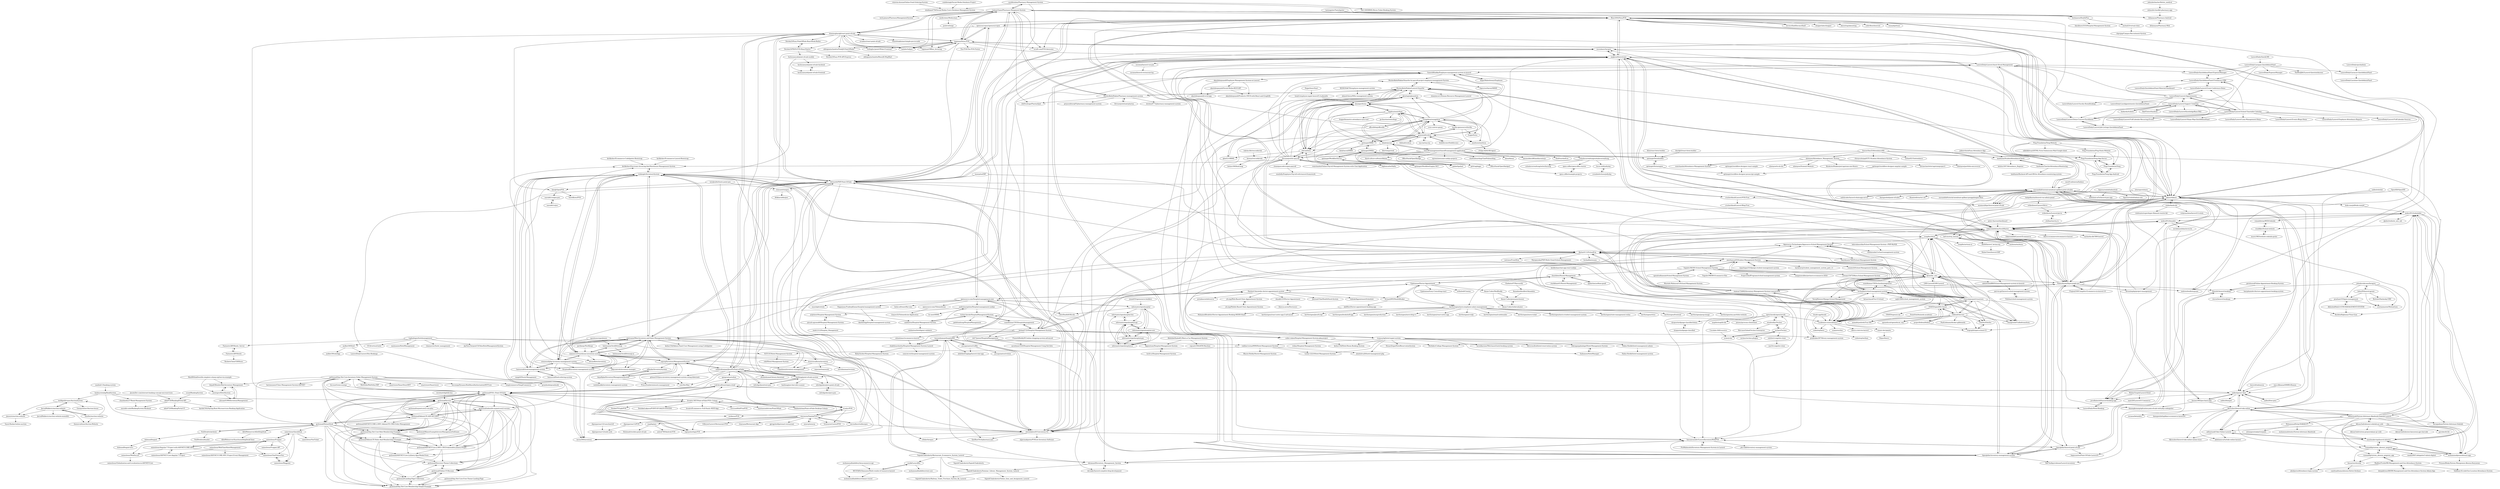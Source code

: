 digraph G {
"winston-dsouza/Online-Food-Ordering-System" -> "shubham4756/Social-Media-Users-Database-Managment-System" ["e"=1]
"GaneshKhadka/Employee-management-system-in-laravel" -> "SagarMaheshwary/Employee"
"GaneshKhadka/Employee-management-system-in-laravel" -> "LaravelDaily/Laravel-Asset-Stock-Management"
"GaneshKhadka/Employee-management-system-in-laravel" -> "kmanjari/hrms"
"GaneshKhadka/Employee-management-system-in-laravel" -> "akashdeepnandi/Employee-Management-System-in-Laravel"
"GaneshKhadka/Employee-management-system-in-laravel" -> "javedbaloch4/laravel-booking-app"
"GaneshKhadka/Employee-management-system-in-laravel" -> "MusheAbdulHakim/Smarthr-hr-payroll-project-employee-management-System"
"kirilkirkov/Ecommerce-Laravel-Bootstrap" -> "kirilkirkov/Electronic-Invoicing-And-Warehouse-Management-System" ["e"=1]
"romadebrian/WEB-Sekolah" -> "rezafikkri/School-website"
"opensourcepos/opensourcepos" -> "Blair2004/NexoPOS" ["e"=1]
"opensourcepos/opensourcepos" -> "tngoman/Store-POS" ["e"=1]
"opensourcepos/opensourcepos" -> "deenseth/PHP-Point-Of-Sale" ["e"=1]
"opensourcepos/opensourcepos" -> "lakasir/lakasir" ["e"=1]
"opensourcepos/opensourcepos" -> "shanmugharajk/react-point-of-sale" ["e"=1]
"amirhamza05/Student-Management-System" -> "Akshat4112/SchoolErp"
"amirhamza05/Student-Management-System" -> "Appsource-Technologies/Appsource-School-Management-System"
"amirhamza05/Student-Management-System" -> "hrshadhin/school-management-system"
"amirhamza05/Student-Management-System" -> "francoisjacquet/rosariosis"
"amirhamza05/Student-Management-System" -> "vijaythapa333/django-student-management-system" ["e"=1]
"amirhamza05/Student-Management-System" -> "4jean/lav_sms"
"amirhamza05/Student-Management-System" -> "hackstarsj/student_management_system_part_11" ["e"=1]
"amirhamza05/Student-Management-System" -> "Mstfakts/College-Management-System"
"amirhamza05/Student-Management-System" -> "sumiie24/School-Management-System"
"amirhamza05/Student-Management-System" -> "coder-rukon/Hospital-Management-System-php-project"
"amirhamza05/Student-Management-System" -> "Yogndrr/MERN-School-Management-System"
"kirilkirkov/Electronic-Invoicing-And-Warehouse-Management-System" -> "ronknight/InventorySystem"
"shanmugharajk/react-point-of-sale" -> "tngoman/Store-POS"
"shanmugharajk/react-point-of-sale" -> "deenseth/PHP-Point-Of-Sale"
"shanmugharajk/react-point-of-sale" -> "aldoignatachandra/NodeJS-PointOfSales"
"shanmugharajk/react-point-of-sale" -> "bailabs/tailpos" ["e"=1]
"shanmugharajk/react-point-of-sale" -> "sadatrafsanjani/JavaFX-Point-of-Sales"
"shanmugharajk/react-point-of-sale" -> "Derida23/Easy-PointOfSale-ReactHook-Redux"
"shanmugharajk/react-point-of-sale" -> "hanlinag/point-of-sale-system"
"shanmugharajk/react-point-of-sale" -> "go2ismail/POS---Point-Of-Sales"
"shanmugharajk/react-point-of-sale" -> "kimdj/OpenPOS"
"shanmugharajk/react-point-of-sale" -> "tngoman/Offline_Invoicing"
"shanmugharajk/react-point-of-sale" -> "0xairdropfarmer/simple-pos-in-node"
"shanmugharajk/react-point-of-sale" -> "turkogluc/pointOfSale-Frontend"
"shanmugharajk/react-point-of-sale" -> "Derida23/PIXOS-POS-ReactNative"
"shanmugharajk/react-point-of-sale" -> "sivadass/react-point-of-sale"
"shanmugharajk/react-point-of-sale" -> "LalanaChami/Pharmacy-Mangment-System"
"go2ismail/POS---Point-Of-Sales" -> "go2ismail/Invoice"
"go2ismail/POS---Point-Of-Sales" -> "livealvi/.NET-Point-of-Sale-POS--Csharp"
"go2ismail/POS---Point-Of-Sales" -> "ecnalyr/POS"
"go2ismail/POS---Point-Of-Sales" -> "go2ismail/adminlte-aspnetcore2-version"
"go2ismail/POS---Point-Of-Sales" -> "go2ismail/Online-CV-Resume"
"go2ismail/POS---Point-Of-Sales" -> "go2ismail/Asp.Net-User-Role-Membership-Example"
"go2ismail/POS---Point-Of-Sales" -> "go2ismail/Directory-Theme-Collections"
"go2ismail/POS---Point-Of-Sales" -> "go2ismail/AdminLTE-ASP-NET-MVC"
"go2ismail/POS---Point-Of-Sales" -> "go2ismail/DotnetDesk"
"go2ismail/POS---Point-Of-Sales" -> "go2ismail/BlazorExampleInvoiceManagementSoftware"
"go2ismail/POS---Point-Of-Sales" -> "go2ismail/ASP.NET-Core-2-MVC-CRUD-datatables-jQuery-Plugin"
"go2ismail/POS---Point-Of-Sales" -> "go2ismail/AdminLTE-Roles-And-Memberships-Example"
"GibbonEdu/core" -> "OS4ED/openSIS-Classic"
"GibbonEdu/core" -> "francoisjacquet/rosariosis"
"GibbonEdu/core" -> "traprajith/open-school-CE"
"GibbonEdu/core" -> "EduSec/EduSec"
"GibbonEdu/core" -> "openeducat/openeducat_erp" ["e"=1]
"GibbonEdu/core" -> "hrshadhin/school-management-system"
"GibbonEdu/core" -> "PaulLebmann/docker-gibbonedu"
"GibbonEdu/core" -> "nomadicjosh/eduTrac-SIS"
"GibbonEdu/core" -> "yungifez/skuul"
"GibbonEdu/core" -> "projectfedena/fedena"
"GibbonEdu/core" -> "changeweb/Unifiedtransform" ["e"=1]
"GibbonEdu/core" -> "academico-sis/academico"
"opensource-emr/hospital-management-emr" -> "LalanaChami/Pharmacy-Mangment-System"
"opensource-emr/hospital-management-emr" -> "Nagarjuna-PradeepKumar/hospital-management-system"
"opensource-emr/hospital-management-emr" -> "andreimargeloiu/Hospital-management-nodejs"
"opensource-emr/hospital-management-emr" -> "informatici/openhospital"
"opensource-emr/hospital-management-emr" -> "kishan0725/Hospital-Management-System"
"opensource-emr/hospital-management-emr" -> "masslight/ottehr" ["e"=1]
"opensource-emr/hospital-management-emr" -> "opensource-emr/Telemedicine"
"opensource-emr/hospital-management-emr" -> "HashenUdara/edoc-doctor-appointment-system"
"opensource-emr/hospital-management-emr" -> "LibreHealthIO/lh-ehr" ["e"=1]
"opensource-emr/hospital-management-emr" -> "beda-software/fhir-emr" ["e"=1]
"openclassify/openclassify" -> "mindstellar/Osclass"
"openclassify/openclassify" -> "mapilio/mapilio-kit"
"openclassify/openclassify" -> "pixney/pyrocms-cheatsheet"
"openclassify/openclassify" -> "academico-sis/academico"
"openclassify/openclassify" -> "slyapustin/django-classified-demo"
"tastyigniter/TastyIgniter" -> "Blair2004/NexoPOS" ["e"=1]
"glowlogix/gleamhrm" -> "kmanjari/hrms"
"glowlogix/gleamhrm" -> "MusheAbdulHakim/Laravel-Smarthr"
"LaravelDaily/Hotel-Booking" -> "javedbaloch4/laravel-booking-app"
"tugbadogan/hotelmanagement" -> "JayVora-SerpentCS/OdooHotelManagementSystem" ["e"=1]
"tugbadogan/hotelmanagement" -> "OCA/vertical-hotel" ["e"=1]
"tugbadogan/hotelmanagement" -> "andbet39/Hotel"
"tugbadogan/hotelmanagement" -> "N3TC4T/Hotel-Management-System"
"tugbadogan/hotelmanagement" -> "channaveer/hotel_management"
"tugbadogan/hotelmanagement" -> "nazimamin/HotelManagement"
"tugbadogan/hotelmanagement" -> "vaibhavverma9999/Hotel-Management-System"
"tugbadogan/hotelmanagement" -> "FantasticLBP/Hotels_Server"
"andes2912/laundry" -> "andes2912/sekolahku"
"andes2912/laundry" -> "mrizkimaulidan/inven-bs"
"andes2912/laundry" -> "Zakarialabib/myStockMaster"
"LMS-Laravel/LMS-Laravel" -> "4jean/lav_sms" ["e"=1]
"LMS-Laravel/LMS-Laravel" -> "academico-sis/academico" ["e"=1]
"LMS-Laravel/LMS-Laravel" -> "Henridv/laravel-booking" ["e"=1]
"go2ismail/Asp.Net-Core-Inventory-Order-Management-System" -> "go2ismail/POS---Point-Of-Sales"
"go2ismail/Asp.Net-Core-Inventory-Order-Management-System" -> "go2ismail/Invoice"
"go2ismail/Asp.Net-Core-Inventory-Order-Management-System" -> "WebVella/WebVella-ERP" ["e"=1]
"go2ismail/Asp.Net-Core-Inventory-Order-Management-System" -> "go2ismail/DotnetDesk"
"go2ismail/Asp.Net-Core-Inventory-Order-Management-System" -> "AccountGo/accountgo" ["e"=1]
"go2ismail/Asp.Net-Core-Inventory-Order-Management-System" -> "ArpadGBondor/Red-Inventory-Management"
"go2ismail/Asp.Net-Core-Inventory-Order-Management-System" -> "smartstore/SmartStoreNET" ["e"=1]
"go2ismail/Asp.Net-Core-Inventory-Order-Management-System" -> "smartstore/Smartstore" ["e"=1]
"go2ismail/Asp.Net-Core-Inventory-Order-Management-System" -> "go2ismail/Asp.Net-User-Role-Membership-Example"
"go2ismail/Asp.Net-Core-Inventory-Order-Management-System" -> "mo-esmp/DynamicRoleBasedAuthorizationNETCore" ["e"=1]
"go2ismail/Asp.Net-Core-Inventory-Order-Management-System" -> "simplcommerce/SimplCommerce" ["e"=1]
"go2ismail/Asp.Net-Core-Inventory-Order-Management-System" -> "go2ismail/AdminLTE-ASP-NET-MVC"
"go2ismail/Asp.Net-Core-Inventory-Order-Management-System" -> "go2ismail/adminlte-aspnetcore2-version"
"go2ismail/Asp.Net-Core-Inventory-Order-Management-System" -> "grandnode/grandnode" ["e"=1]
"go2ismail/Asp.Net-Core-Inventory-Order-Management-System" -> "harismuneer/Clinic-Management-System-ASP.NET" ["e"=1]
"officelifehq/officelife" -> "academico-sis/academico" ["e"=1]
"officelifehq/officelife" -> "orangehrm/orangehrm" ["e"=1]
"officelifehq/officelife" -> "Blair2004/NexoPOS" ["e"=1]
"inoerp/inoERP" -> "Akshat4112/SchoolErp" ["e"=1]
"inoerp/inoERP" -> "deenseth/PHP-Point-Of-Sale" ["e"=1]
"changeweb/Unifiedtransform" -> "hrshadhin/school-management-system" ["e"=1]
"changeweb/Unifiedtransform" -> "4jean/lav_sms" ["e"=1]
"syedibrahim/Pharmacy-Management-System" -> "LalanaChami/Pharmacy-Mangment-System"
"syedibrahim/Pharmacy-Management-System" -> "heshanera/HealthPlus"
"syedibrahim/Pharmacy-Management-System" -> "shubham4756/Social-Media-Users-Database-Managment-System"
"syedibrahim/Pharmacy-Management-System" -> "salahatwa/Hospital-Management-System"
"syedibrahim/Pharmacy-Management-System" -> "Sid-149/DBMS-Movie-Ticket-Booking-System" ["e"=1]
"francoisjacquet/rosariosis" -> "OS4ED/openSIS-Classic"
"francoisjacquet/rosariosis" -> "hrshadhin/school-management-system"
"francoisjacquet/rosariosis" -> "GibbonEdu/core"
"francoisjacquet/rosariosis" -> "Akshat4112/SchoolErp"
"francoisjacquet/rosariosis" -> "traprajith/open-school-CE"
"francoisjacquet/rosariosis" -> "4jean/lav_sms"
"francoisjacquet/rosariosis" -> "amirhamza05/Student-Management-System"
"francoisjacquet/rosariosis" -> "EduSec/EduSec"
"francoisjacquet/rosariosis" -> "yungifez/skuul"
"francoisjacquet/rosariosis" -> "kmanjari/hrms"
"francoisjacquet/rosariosis" -> "adevait/hrm"
"francoisjacquet/rosariosis" -> "changeweb/Unifiedtransform" ["e"=1]
"francoisjacquet/rosariosis" -> "sumitkumar1503/schoolmanagement" ["e"=1]
"francoisjacquet/rosariosis" -> "academico-sis/academico"
"francoisjacquet/rosariosis" -> "Appsource-Technologies/Appsource-School-Management-System"
"OS4ED/openSIS-Classic" -> "GibbonEdu/core"
"OS4ED/openSIS-Classic" -> "francoisjacquet/rosariosis"
"OS4ED/openSIS-Classic" -> "OS4ED/opensis-ml"
"OS4ED/openSIS-Classic" -> "openeducat/openeducat_erp" ["e"=1]
"OS4ED/openSIS-Classic" -> "projectfedena/fedena"
"Kiho/react-form-builder" -> "optimajet/formbuilder" ["e"=1]
"FenixEdu/fenixedu-academic" -> "nomadicjosh/eduTrac-SIS"
"mapfap/pos" -> "ashraf789/Android-POS"
"mapfap/pos" -> "Hishmad/stockita-point-of-sale"
"nafiesl/silsilah" -> "nafiesl/grosir-obat" ["e"=1]
"nafiesl/silsilah" -> "lakasir/lakasir" ["e"=1]
"afifaniks/InventorySystem" -> "AsjadIqbal/InventoryManagementSystem"
"afifaniks/InventorySystem" -> "rashidmakki/inventory-management-system"
"AbdullahShahid01/Rent-a-Car-Management-System" -> "rajyash1904/ATM-Machine" ["e"=1]
"AbdullahShahid01/Rent-a-Car-Management-System" -> "Appentium/Hospital-Management-System"
"tramyardg/hotel-mgmt-system" -> "mrzulkarnine/Web-based-hotel-booking-system"
"tramyardg/hotel-mgmt-system" -> "udaragangabadage/Hotel-Management-System"
"tramyardg/hotel-mgmt-system" -> "Saibamen/HotelManager"
"tramyardg/hotel-mgmt-system" -> "vaibhavverma9999/Hotel-Management-System"
"tramyardg/hotel-mgmt-system" -> "tushar-2223/Hotel-Management-System"
"tramyardg/hotel-mgmt-system" -> "HouariZegai/HotelReservationSystem" ["e"=1]
"tramyardg/hotel-mgmt-system" -> "kishor10d/Hotel-Room-Booking-System"
"tramyardg/hotel-mgmt-system" -> "GaneshKhadka/Employee-management-system-in-laravel"
"tramyardg/hotel-mgmt-system" -> "alandsilva26/hotel-management-php"
"tramyardg/hotel-mgmt-system" -> "Appsource-Technologies/Appsource-School-Management-System"
"tramyardg/hotel-mgmt-system" -> "LaravelDaily/Hotel-Booking"
"tramyardg/hotel-mgmt-system" -> "Nabia-Sheikh/hotel-management-admin"
"tramyardg/hotel-mgmt-system" -> "dhruvmullick/hotel-reservation-system"
"nafiesl/free-pmo" -> "nafiesl/grosir-obat" ["e"=1]
"nafiesl/free-pmo" -> "lakasir/lakasir" ["e"=1]
"IndomaximTechID/storaji" -> "IndomaximTechID/storaji-ui"
"IndomaximTechID/storaji" -> "amirsanni/Mini-Inventory-and-Sales-Management-System"
"IndomaximTechID/storaji" -> "siamon123/warehouse-inventory-system"
"go2ismail/AdminLTE-ASP-NET-MVC" -> "go2ismail/adminlte-aspnetcore2-version"
"go2ismail/AdminLTE-ASP-NET-MVC" -> "go2ismail/Invoice"
"go2ismail/AdminLTE-ASP-NET-MVC" -> "go2ismail/AdminLTE-Roles-And-Memberships-Example"
"go2ismail/AdminLTE-ASP-NET-MVC" -> "go2ismail/ASP.NET-CORE-2-MVC-AdminLTE-CRM-Order-Management"
"go2ismail/AdminLTE-ASP-NET-MVC" -> "go2ismail/ASP.NET-Core-2-MVC-CRUD-datatables-jQuery-Plugin"
"go2ismail/AdminLTE-ASP-NET-MVC" -> "go2ismail/DotnetDesk"
"go2ismail/AdminLTE-ASP-NET-MVC" -> "go2ismail/Asp.Net-User-Role-Membership-Example"
"go2ismail/AdminLTE-ASP-NET-MVC" -> "go2ismail/POS---Point-Of-Sales"
"go2ismail/AdminLTE-ASP-NET-MVC" -> "go2ismail/Asp.Net-Core-Membership-Simple-Example"
"go2ismail/AdminLTE-ASP-NET-MVC" -> "go2ismail/Online-CV-Resume"
"go2ismail/adminlte-aspnetcore2-version" -> "go2ismail/AdminLTE-Roles-And-Memberships-Example"
"go2ismail/adminlte-aspnetcore2-version" -> "go2ismail/ASP.NET-Core-2-MVC-CRUD-datatables-jQuery-Plugin"
"go2ismail/adminlte-aspnetcore2-version" -> "go2ismail/Asp.Net-Core-Membership-Simple-Example"
"go2ismail/adminlte-aspnetcore2-version" -> "go2ismail/Invoice"
"go2ismail/adminlte-aspnetcore2-version" -> "go2ismail/AdminLTE-ASP-NET-MVC"
"go2ismail/adminlte-aspnetcore2-version" -> "go2ismail/Directory-Theme-Collections"
"go2ismail/adminlte-aspnetcore2-version" -> "go2ismail/Online-CV-Resume"
"go2ismail/adminlte-aspnetcore2-version" -> "go2ismail/ASP.NET-Core-2-jQuery-Ajax-Modal-Form"
"ronknight/InventorySystem" -> "amirsanni/Mini-Inventory-and-Sales-Management-System"
"ronknight/InventorySystem" -> "stemword/php-inventory-management-system"
"ronknight/InventorySystem" -> "siamon123/warehouse-inventory-system"
"ronknight/InventorySystem" -> "imran300/inventory"
"ronknight/InventorySystem" -> "chrisidakwo/EFLInventory-V2"
"ronknight/InventorySystem" -> "tripatheea/inventory-management"
"ronknight/InventorySystem" -> "sajxraj/InventoryManagementSystem"
"ronknight/InventorySystem" -> "kirilkirkov/Electronic-Invoicing-And-Warehouse-Management-System"
"ronknight/InventorySystem" -> "haxxorsid/stock-management-system"
"ronknight/InventorySystem" -> "KryptonB/inventory-management-system"
"ronknight/InventorySystem" -> "fajarghifar/inventory-management-system"
"ronknight/InventorySystem" -> "angkosal/laravel-pos"
"ronknight/InventorySystem" -> "deenseth/PHP-Point-Of-Sale"
"ronknight/InventorySystem" -> "bitsandbots/inventory"
"ronknight/InventorySystem" -> "Akshat4112/SchoolErp"
"Devnawjesh/mad-pharma" -> "MusheAbdulHakim/Pharmacy-management-system"
"stemword/php-inventory-management-system" -> "ronknight/InventorySystem"
"stemword/php-inventory-management-system" -> "siamon123/warehouse-inventory-system"
"stemword/php-inventory-management-system" -> "amirsanni/Mini-Inventory-and-Sales-Management-System"
"stemword/php-inventory-management-system" -> "imran300/inventory"
"stemword/php-inventory-management-system" -> "haxxorsid/stock-management-system"
"stemword/php-inventory-management-system" -> "phpcontrols/inventory-manager"
"stemword/php-inventory-management-system" -> "chrisidakwo/EFLInventory-V2"
"stemword/php-inventory-management-system" -> "kirilkirkov/Electronic-Invoicing-And-Warehouse-Management-System"
"stemword/php-inventory-management-system" -> "Akshat4112/SchoolErp"
"stemword/php-inventory-management-system" -> "KryptonB/inventory-management-system"
"informatici/openhospital" -> "informatici/openhospital-core"
"informatici/openhospital" -> "informatici/openhospital-api"
"informatici/openhospital" -> "informatici/openhospital-ui"
"informatici/openhospital" -> "informatici/openhospital-gui"
"informatici/openhospital" -> "informatici/openhospital-doc"
"informatici/openhospital" -> "LibreHealthIO/lh-ehr" ["e"=1]
"informatici/openhospital" -> "opensource-emr/hospital-management-emr"
"girishsaraf/Online-Appointment-Booking-System" -> "Henridv/laravel-booking"
"girishsaraf/Online-Appointment-Booking-System" -> "haryphamdev/doctors-appointment-booking-system"
"biswaz/rescuekerala" -> "kishorv06/flood-map"
"LaravelDaily/QuickLMS" -> "LaravelDaily/Laraquiz-QuickAdminPanel" ["e"=1]
"danakh103/Doctor-Appointment" -> "bhavya-arora/Doctorave"
"bbalet/jorani" -> "sapplica/sentrifugo"
"bbalet/jorani" -> "gamonoid/icehrm"
"bbalet/jorani" -> "libertempo/web"
"bbalet/jorani" -> "timeoff-management/timeoff-management-application"
"bbalet/jorani" -> "orangehrm/orangehrm"
"bbalet/jorani" -> "gadael/gadael"
"bbalet/jorani" -> "kmanjari/hrms"
"bbalet/jorani" -> "adevait/hrm"
"saadmk11/banking-system" -> "banksystembg/BankSystem" ["e"=1]
"SagarMaheshwary/Employee" -> "GaneshKhadka/Employee-management-system-in-laravel"
"lubusIN/laravel-gymie" -> "johndavedecano/laragym"
"lubusIN/laravel-gymie" -> "cristianmarint/MotionGym"
"lubusIN/laravel-gymie" -> "prashant333/gym-management"
"lubusIN/laravel-gymie" -> "Bottelet/DaybydayCRM" ["e"=1]
"mixerp/mixerp" -> "emreeren/SambaPOS-3" ["e"=1]
"go2ismail/ASP.NET-Core-2-MVC-CRUD-datatables-jQuery-Plugin" -> "go2ismail/Asp.Net-Core-Membership-Simple-Example"
"go2ismail/ASP.NET-Core-2-MVC-CRUD-datatables-jQuery-Plugin" -> "go2ismail/AdminLTE-Roles-And-Memberships-Example"
"go2ismail/ASP.NET-Core-2-MVC-CRUD-datatables-jQuery-Plugin" -> "go2ismail/ASP.NET-Core-2-jQuery-Ajax-Modal-Form"
"go2ismail/ASP.NET-Core-2-MVC-CRUD-datatables-jQuery-Plugin" -> "go2ismail/Directory-Theme-Collections"
"Appentium/Hospital-Management-System" -> "lordvcs/Hospital-Management-System"
"MuhammadDicky/SIAKAD-PT" -> "muhammadzhuhry/Sistem-Informasi-Akademik"
"MuhammadDicky/SIAKAD-PT" -> "nitinegoro/siakad-terpadu"
"Ping-Foundation/Ping-Static-Website" -> "Ping-Foundation/Yeng"
"Ping-Foundation/Ping-Static-Website" -> "Ping-Foundation/Yeng-App-Server"
"SouravDas25/AttendanceMS" -> "abedputra/Attendance-login-system"
"SouravDas25/AttendanceMS" -> "zishan0215/attendance"
"SouravDas25/AttendanceMS" -> "aliatayee/Attendance_Management_System"
"SouravDas25/AttendanceMS" -> "landtanin/StudentAttendanceCheck"
"SouravDas25/AttendanceMS" -> "chirayuchiripal/GTU-Student-Attendance-System"
"SouravDas25/AttendanceMS" -> "sonichandni/Attendance-Management-System"
"SouravDas25/AttendanceMS" -> "Devnawjesh/hr-payroll"
"academico-sis/academico" -> "yungifez/skuul"
"academico-sis/academico" -> "codenteq/laerx"
"academico-sis/academico" -> "cyaxaress/lms" ["e"=1]
"academico-sis/academico" -> "mazer-dev/pejota"
"academico-sis/academico" -> "4jean/lav_sms"
"academico-sis/academico" -> "Blair2004/NexoPOS"
"academico-sis/academico" -> "liberu-crm/crm-laravel" ["e"=1]
"academico-sis/academico" -> "LaravelDaily/Laravel-Asset-Stock-Management"
"chrisidakwo/EFLInventory-V2" -> "deenseth/PHP-Point-Of-Sale"
"chrisidakwo/EFLInventory-V2" -> "QueBaseTech/pharmacy-pos"
"chrisidakwo/EFLInventory-V2" -> "amirsanni/Mini-Inventory-and-Sales-Management-System"
"chrisidakwo/EFLInventory-V2" -> "algermakiputin/POSLite-Inventory-Software"
"chrisidakwo/EFLInventory-V2" -> "ronknight/InventorySystem"
"chrisidakwo/EFLInventory-V2" -> "imran300/inventory"
"chrisidakwo/EFLInventory-V2" -> "hassanrazadev/LaravelInventoryWithPOS"
"chrisidakwo/EFLInventory-V2" -> "GaneshKhadka/Employee-management-system-in-laravel"
"chrisidakwo/EFLInventory-V2" -> "glowlogix/gleamhrm"
"chrisidakwo/EFLInventory-V2" -> "rslhdyt/larapos"
"imran300/inventory" -> "ronknight/InventorySystem"
"bailabs/tailpos" -> "tngoman/Store-POS" ["e"=1]
"bailabs/tailpos" -> "shanmugharajk/react-point-of-sale" ["e"=1]
"melikpehlivanov/AuctionSystem" -> "Georgi-Ilchev/Auction-house"
"melikpehlivanov/AuctionSystem" -> "JarrodMalkovic/auction-website"
"melikpehlivanov/AuctionSystem" -> "jimouris/auction-website"
"banksystembg/BankSystem" -> "melikpehlivanov/AuctionSystem"
"banksystembg/BankSystem" -> "go2ismail/DotnetDesk"
"banksystembg/BankSystem" -> "chandandas27/Bank-Management-System"
"banksystembg/BankSystem" -> "go2ismail/Invoice"
"go2ismail/DotnetDesk" -> "go2ismail/Invoice"
"go2ismail/DotnetDesk" -> "go2ismail/adminlte-aspnetcore2-version"
"go2ismail/DotnetDesk" -> "go2ismail/AdminLTE-ASP-NET-MVC"
"go2ismail/DotnetDesk" -> "go2ismail/Asp.Net-User-Role-Membership-Example"
"go2ismail/DotnetDesk" -> "go2ismail/POS---Point-Of-Sales"
"go2ismail/DotnetDesk" -> "go2ismail/AdminLTE-Roles-And-Memberships-Example"
"go2ismail/DotnetDesk" -> "go2ismail/Asp.Net-Core-Membership-Simple-Example"
"go2ismail/DotnetDesk" -> "go2ismail/Landing-Page-Collections"
"go2ismail/DotnetDesk" -> "saineshwar/QuickDesk"
"go2ismail/DotnetDesk" -> "go2ismail/BlazorExampleInvoiceManagementSoftware"
"go2ismail/DotnetDesk" -> "go2ismail/ASP.NET-Core-2-jQuery-Ajax-Modal-Form"
"go2ismail/DotnetDesk" -> "ADefWebserver/ADefHelpDesk"
"go2ismail/DotnetDesk" -> "NullDesk/ticketdesk"
"urlaubsverwaltung/urlaubsverwaltung" -> "urlaubsverwaltung/zeiterfassung"
"urlaubsverwaltung/urlaubsverwaltung" -> "open-coffee/opencoffee-starter"
"urlaubsverwaltung/urlaubsverwaltung" -> "open-coffee/example-projects"
"urlaubsverwaltung/urlaubsverwaltung" -> "focus-shift/jollyday"
"optimajet/formbuilder" -> "optimajet/formengine"
"optimajet/formbuilder" -> "optimajet/DWKit"
"cleaniquecoders/open-payroll" -> "wasilolly/Employee-Payroll-with-laravel-framework"
"johndavedecano/laragym" -> "lubusIN/laravel-gymie"
"johndavedecano/laragym" -> "RocktimRajkumar/Titan-Gym"
"johndavedecano/laragym" -> "cristianmarint/MotionGym"
"johndavedecano/laragym" -> "prashant333/gym-management"
"johndavedecano/laragym" -> "Henridv/laravel-booking"
"udaragangabadage/Hotel-Management-System" -> "Saibamen/HotelManager"
"optimajet/HRM" -> "optimajet/DWKit"
"optimajet/HRM" -> "Andyhacool/HRM"
"Henridv/laravel-booking" -> "javedbaloch4/laravel-booking-app"
"Henridv/laravel-booking" -> "rinvex/laravel-bookings" ["e"=1]
"saineshwar/WebTimeSheetManagement" -> "saineshwar/ASP.NET-CORE-MVC-Project-Event-Management"
"saineshwar/WebTimeSheetManagement" -> "saineshwar/ASPNET-Core-Angular-7-Project"
"informatici/openhospital-core" -> "informatici/openhospital-gui"
"informatici/openhospital-core" -> "informatici/openhospital-api"
"informatici/openhospital-core" -> "informatici/openhospital-ui"
"informatici/openhospital-core" -> "informatici/openhospital"
"raksha-life/rescuekerala" -> "biswaz/rescuekerala" ["e"=1]
"haxxorsid/stock-management-system" -> "sangit0/Stock-Management"
"haxxorsid/stock-management-system" -> "ronknight/InventorySystem"
"haxxorsid/stock-management-system" -> "stemword/php-inventory-management-system"
"haxxorsid/stock-management-system" -> "amirsanni/Mini-Inventory-and-Sales-Management-System"
"haxxorsid/stock-management-system" -> "haxxorsid/food-ordering-system" ["e"=1]
"logicpulse/logicPOS" -> "livealvi/.NET-Point-of-Sale-POS--Csharp"
"logicpulse/logicPOS" -> "rudi-krsoftware/open-retail"
"dipenparmar12/POS" -> "dipenparmar12/node-auth"
"highoncarbs/Hafta" -> "Devnawjesh/hr-payroll"
"coder-rukon/Hospital-Management-System-php-project" -> "rickxy/Hospital-Management-System"
"coder-rukon/Hospital-Management-System-php-project" -> "Mstfakts/College-Management-System"
"coder-rukon/Hospital-Management-System-php-project" -> "kishor10d/Hotel-Room-Booking-System"
"prashant333/gym-management" -> "RocktimRajkumar/Titan-Gym"
"prashant333/gym-management" -> "AbhishekMali21/GYM-MANAGEMENT-SYSTEM"
"prashant333/gym-management" -> "cristianmarint/MotionGym"
"Devnawjesh/hr-payroll" -> "highoncarbs/Hafta"
"Devnawjesh/hr-payroll" -> "cleaniquecoders/open-payroll"
"Devnawjesh/hr-payroll" -> "kmanjari/hrms"
"Devnawjesh/hr-payroll" -> "MusheAbdulHakim/Smarthr-hr-payroll-project-employee-management-System"
"Devnawjesh/hr-payroll" -> "adevait/hrm"
"Devnawjesh/hr-payroll" -> "sonichandni/Online-Payroll-Management-System-with-Chat-Application"
"Devnawjesh/hr-payroll" -> "kirilkirkov/Electronic-Invoicing-And-Warehouse-Management-System"
"Devnawjesh/hr-payroll" -> "GaneshKhadka/Employee-management-system-in-laravel"
"Devnawjesh/hr-payroll" -> "MusheAbdulHakim/Laravel-Smarthr"
"Devnawjesh/hr-payroll" -> "Akshat4112/SchoolErp"
"Devnawjesh/hr-payroll" -> "chrisidakwo/EFLInventory-V2"
"go2ismail/Invoice" -> "go2ismail/AdminLTE-Roles-And-Memberships-Example"
"go2ismail/Invoice" -> "go2ismail/adminlte-aspnetcore2-version"
"go2ismail/Invoice" -> "go2ismail/Asp.Net-User-Role-Membership-Example"
"go2ismail/Invoice" -> "go2ismail/POS---Point-Of-Sales"
"go2ismail/Invoice" -> "go2ismail/AdminLTE-ASP-NET-MVC"
"go2ismail/Invoice" -> "go2ismail/Asp.Net-Core-Membership-Simple-Example"
"go2ismail/Invoice" -> "go2ismail/DotnetDesk"
"go2ismail/Invoice" -> "go2ismail/BlazorExampleInvoiceManagementSoftware"
"go2ismail/Invoice" -> "go2ismail/ASP.NET-Core-2-MVC-CRUD-datatables-jQuery-Plugin"
"go2ismail/Invoice" -> "go2ismail/Online-CV-Resume"
"go2ismail/Invoice" -> "go2ismail/aspnetcore2-crm-plus"
"go2ismail/Invoice" -> "go2ismail/ASP.NET-CORE-2-MVC-AdminLTE-CRM-Order-Management"
"Hujjat/laravStart" -> "hoadv/employee-mgmt-laravel5.4-adminlte" ["e"=1]
"slyapustin/django-classified-demo" -> "slyapustin/django-classified"
"minthcm/minthcm" -> "eVolpe-AI/AI-HR-Agent"
"javedbaloch4/laravel-booking-app" -> "Henridv/laravel-booking"
"javedbaloch4/laravel-booking-app" -> "LaravelDaily/Hotel-Booking"
"saurabh1e/pos" -> "saurabh1e/open-pos"
"Appsource-Technologies/Appsource-School-Management-System" -> "Akshat4112/SchoolErp"
"Appsource-Technologies/Appsource-School-Management-System" -> "mahmoudai1/school-management-system"
"Appsource-Technologies/Appsource-School-Management-System" -> "Tayyibyasin7860/School-Management-System"
"Tiththa/school-management-system" -> "parvez-git/laravel-school-management-system"
"informatici/openhospital-gui" -> "informatici/openhospital-api"
"informatici/openhospital-gui" -> "informatici/openhospital-core"
"informatici/openhospital-gui" -> "informatici/openhospital-ui"
"mindstellar/Osclass" -> "openclassify/openclassify"
"mindstellar/Osclass" -> "MercanoGlobal/Osclass-Enterprise"
"mindstellar/Osclass" -> "osclass/Osclass"
"go2ismail/Asp.Net-User-Role-Membership-Example" -> "go2ismail/AdminLTE-Roles-And-Memberships-Example"
"go2ismail/Asp.Net-User-Role-Membership-Example" -> "go2ismail/Directory-Theme-Collections"
"go2ismail/Asp.Net-User-Role-Membership-Example" -> "go2ismail/Asp.Net-Core-Membership-Simple-Example"
"go2ismail/Asp.Net-User-Role-Membership-Example" -> "go2ismail/ASP.NET-Core-2-MVC-CRUD-datatables-jQuery-Plugin"
"go2ismail/Asp.Net-User-Role-Membership-Example" -> "go2ismail/Invoice"
"go2ismail/Asp.Net-User-Role-Membership-Example" -> "go2ismail/Online-CV-Resume"
"go2ismail/Asp.Net-User-Role-Membership-Example" -> "go2ismail/ASP.NET-Core-2-jQuery-Ajax-Modal-Form"
"saineshwar/Angular-7-Project-with-ASP.NET-CORE-APIS" -> "saineshwar/ASPNET-Core-Angular-7-Project"
"saineshwar/Angular-7-Project-with-ASP.NET-CORE-APIS" -> "saineshwar/Frapper"
"saineshwar/Angular-7-Project-with-ASP.NET-CORE-APIS" -> "saineshwar/OneFitnessVue"
"saineshwar/Angular-7-Project-with-ASP.NET-CORE-APIS" -> "saineshwar/WebSecure"
"informatici/openhospital-ui" -> "informatici/openhospital-api"
"informatici/openhospital-ui" -> "informatici/openhospital-gui"
"informatici/openhospital-ui" -> "informatici/openhospital-core"
"informatici/openhospital-ui" -> "informatici/openhospital-doc"
"parvez-git/laravel-school-management-system" -> "Tiththa/school-management-system"
"informatici/openhospital-doc" -> "informatici/openhospital-api"
"qlint/L5-HRMS" -> "kmanjari/hrms"
"go2ismail/Landing-Page-Collections" -> "go2ismail/Online-CV-Resume"
"go2ismail/Landing-Page-Collections" -> "go2ismail/Asp.Net-Core-Membership-Simple-Example"
"go2ismail/Landing-Page-Collections" -> "go2ismail/Directory-Theme-Collections"
"go2ismail/Online-CV-Resume" -> "go2ismail/Landing-Page-Collections"
"go2ismail/Online-CV-Resume" -> "go2ismail/Directory-Theme-Collections"
"go2ismail/Online-CV-Resume" -> "go2ismail/Asp.Net-Core-Membership-Simple-Example"
"go2ismail/Directory-Theme-Collections" -> "go2ismail/Online-CV-Resume"
"mishal23/virtual-clinic" -> "chprajap/Campus-Recruitment-System"
"saineshwar/ASPNET-Core-Angular-7-Project" -> "saineshwar/Angular-7-Project-with-ASP.NET-CORE-APIS"
"go2ismail/ASP.NET-Core-2-jQuery-Ajax-Modal-Form" -> "go2ismail/Directory-Theme-Collections"
"go2ismail/Asp.Net-Core-Membership-Simple-Example" -> "go2ismail/Landing-Page-Collections"
"go2ismail/Asp.Net-Core-Membership-Simple-Example" -> "go2ismail/Online-CV-Resume"
"go2ismail/AdminLTE-Roles-And-Memberships-Example" -> "go2ismail/Asp.Net-Core-Membership-Simple-Example"
"go2ismail/AdminLTE-Roles-And-Memberships-Example" -> "go2ismail/ASP.NET-Core-2-MVC-CRUD-datatables-jQuery-Plugin"
"go2ismail/AdminLTE-Roles-And-Memberships-Example" -> "go2ismail/Landing-Page-Collections"
"go2ismail/Asp.Net-Core-Free-Theme-Landing-Page" -> "go2ismail/Asp.Net-Core-Membership-Simple-Example"
"LaravelDaily/Laravel-Asset-Stock-Management" -> "LaravelDaily/Laravel-Demo-Courses-Enrollment"
"LaravelDaily/Laravel-Asset-Stock-Management" -> "GaneshKhadka/Employee-management-system-in-laravel"
"LaravelDaily/Laravel-Asset-Stock-Management" -> "mzainzulifqar/laravel-point-of-sale"
"LaravelDaily/Laravel-Asset-Stock-Management" -> "javedbaloch4/laravel-booking-app"
"LaravelDaily/Laravel-Asset-Stock-Management" -> "LaravelDaily/QuickAdminPanel-ExpenseManager"
"fikrisuheri/laravel-toko-online" -> "adhiariyadi/Toko-Online-Laravel"
"fikrisuheri/laravel-toko-online" -> "fikrisuheri/laravel-toko-online-anime-store"
"fikrisuheri/laravel-toko-online" -> "daengwebid/aplikasi-ecommerce-laravel-6"
"fikrisuheri/laravel-toko-online" -> "nursandiid/tutorial-membuat-aplikasi-point-of-sales"
"fikrisuheri/laravel-toko-online" -> "abdulaziz-m5u/toko-online-laravel"
"fikrisuheri/laravel-toko-online" -> "nafiesl/grosir-obat"
"fikrisuheri/laravel-toko-online" -> "maulanakevinp/laravel-absensi"
"fikrisuheri/laravel-toko-online" -> "zuramai/kelaskita" ["e"=1]
"fikrisuheri/laravel-toko-online" -> "andes2912/sekolahku"
"fikrisuheri/laravel-toko-online" -> "muhammadpauzi/absensi-app"
"fikrisuheri/laravel-toko-online" -> "adhiariyadi/Sistem-Informasi-Akademik-Sekolah-Laravel"
"LalanaChami/Pharmacy-Mangment-System" -> "MusheAbdulHakim/Pharmacy-management-system"
"LalanaChami/Pharmacy-Mangment-System" -> "syedibrahim/Pharmacy-Management-System"
"LalanaChami/Pharmacy-Mangment-System" -> "heshanera/HealthPlus"
"LalanaChami/Pharmacy-Mangment-System" -> "tngoman/Store-POS"
"LalanaChami/Pharmacy-Mangment-System" -> "shanmugharajk/react-point-of-sale"
"LalanaChami/Pharmacy-Mangment-System" -> "opensource-emr/hospital-management-emr"
"LalanaChami/Pharmacy-Mangment-System" -> "bailabs/tailpos" ["e"=1]
"LalanaChami/Pharmacy-Mangment-System" -> "medicotary/Medicotary"
"LalanaChami/Pharmacy-Mangment-System" -> "lakasir/lakasir"
"LalanaChami/Pharmacy-Mangment-System" -> "tech-jamara/PharmacyManagementSystem"
"LalanaChami/Pharmacy-Mangment-System" -> "Arkanayan/Pharmacy-Android"
"LalanaChami/Pharmacy-Mangment-System" -> "drkNsubuga/PharmaSpot"
"LalanaChami/Pharmacy-Mangment-System" -> "tngoman/Offline_Invoicing"
"LalanaChami/Pharmacy-Mangment-System" -> "ucraft-com/POS-Awesome" ["e"=1]
"LalanaChami/Pharmacy-Mangment-System" -> "Blair2004/NexoPOS"
"sapplica/sentrifugo" -> "gamonoid/icehrm"
"sapplica/sentrifugo" -> "orangehrm/orangehrm"
"sapplica/sentrifugo" -> "kmanjari/hrms"
"sapplica/sentrifugo" -> "bbalet/jorani"
"sapplica/sentrifugo" -> "adevait/hrm"
"sapplica/sentrifugo" -> "optimajet/HRM"
"sapplica/sentrifugo" -> "go-faustino/sentrifugo"
"sapplica/sentrifugo" -> "frappe/biometric-attendance-sync-tool" ["e"=1]
"arijitiiest/Hospital-Management-System" -> "piyush-agrawal6/Hospital-Management-System"
"arijitiiest/Hospital-Management-System" -> "khethelogp/hospital-management-system"
"Blair2004/NexoPOS" -> "lakasir/lakasir"
"Blair2004/NexoPOS" -> "angkosal/laravel-pos"
"Blair2004/NexoPOS" -> "tngoman/Store-POS"
"Blair2004/NexoPOS" -> "FahimAnzamDip/triangle-pos"
"Blair2004/NexoPOS" -> "InvoiceShelf/InvoiceShelf" ["e"=1]
"Blair2004/NexoPOS" -> "academico-sis/academico"
"Blair2004/NexoPOS" -> "opensourcepos/opensourcepos" ["e"=1]
"Blair2004/NexoPOS" -> "shopperlabs/shopper" ["e"=1]
"Blair2004/NexoPOS" -> "ucraft-com/POS-Awesome" ["e"=1]
"Blair2004/NexoPOS" -> "andrewdwallo/erpsaas" ["e"=1]
"Blair2004/NexoPOS" -> "deenseth/PHP-Point-Of-Sale"
"Blair2004/NexoPOS" -> "akaunting/akaunting" ["e"=1]
"Blair2004/NexoPOS" -> "Zakarialabib/myStockMaster"
"Blair2004/NexoPOS" -> "coderflexx/laravisit" ["e"=1]
"Blair2004/NexoPOS" -> "lunarphp/lunar" ["e"=1]
"Prajwal100/Complete-Ecommerce-in-laravel-10" -> "FahimAnzamDip/triangle-pos" ["e"=1]
"Prajwal100/Complete-Ecommerce-in-laravel-10" -> "Zakarialabib/myStockMaster" ["e"=1]
"4jean/lav_sms" -> "yungifez/skuul"
"4jean/lav_sms" -> "hrshadhin/school-management-system"
"4jean/lav_sms" -> "changeweb/Unifiedtransform" ["e"=1]
"4jean/lav_sms" -> "abdulwahid880/School-Management-system-in-laravel-"
"4jean/lav_sms" -> "FahimAnzamDip/triangle-pos"
"4jean/lav_sms" -> "Appsource-Technologies/Appsource-School-Management-System"
"4jean/lav_sms" -> "academico-sis/academico"
"4jean/lav_sms" -> "LMS-Laravel/LMS-Laravel" ["e"=1]
"4jean/lav_sms" -> "francoisjacquet/rosariosis"
"4jean/lav_sms" -> "Akshat4112/SchoolErp"
"4jean/lav_sms" -> "angkosal/laravel-pos"
"4jean/lav_sms" -> "lakasir/lakasir"
"4jean/lav_sms" -> "TareqMonwer/Django-School-Management" ["e"=1]
"4jean/lav_sms" -> "sumitkumar1503/schoolmanagement" ["e"=1]
"4jean/lav_sms" -> "amirhamza05/Student-Management-System"
"rezafikkri/School-website" -> "romadebrian/WEB-Sekolah"
"rezafikkri/School-website" -> "muris1983/website-sekolah-gratis"
"Gladiator07/Harvestify" -> "AnnadataHackfest/Annadata" ["e"=1]
"mhmdomer/ecommerce-laravel" -> "GaneshKhadka/Employee-management-system-in-laravel" ["e"=1]
"mhmdomer/ecommerce-laravel" -> "shakthisachintha/Hospital-Management-System-Laravel" ["e"=1]
"hassanrazadev/LaravelInventoryWithPOS" -> "ProMahmudul/Inventory-Management-System-in-Laravel"
"hassanrazadev/LaravelInventoryWithPOS" -> "fajarghifar/laravel-point-of-sale"
"hassanrazadev/LaravelInventoryWithPOS" -> "ekramasif/Inventory_Management_System"
"hassanrazadev/LaravelInventoryWithPOS" -> "phi-rakib/inventory-management-system"
"adhiariyadi/Sistem-Informasi-Akademik-Sekolah-Laravel" -> "andes2912/sekolahku"
"adhiariyadi/Sistem-Informasi-Akademik-Sekolah-Laravel" -> "maulanakevinp/laravel-absensi"
"adhiariyadi/Sistem-Informasi-Akademik-Sekolah-Laravel" -> "adhiariyadi/Toko-Online-Laravel"
"adhiariyadi/Sistem-Informasi-Akademik-Sekolah-Laravel" -> "MuhammadDicky/SIAKAD-PT"
"adhiariyadi/Sistem-Informasi-Akademik-Sekolah-Laravel" -> "ryanaidilp/sistem_absensi_pegawai"
"adhiariyadi/Sistem-Informasi-Akademik-Sekolah-Laravel" -> "ikhsan3adi/absensi-sekolah-qr-code"
"adhiariyadi/Sistem-Informasi-Akademik-Sekolah-Laravel" -> "muhammadpauzi/absensi-app"
"adhiariyadi/Sistem-Informasi-Akademik-Sekolah-Laravel" -> "fikrisuheri/laravel-toko-online"
"adhiariyadi/Sistem-Informasi-Akademik-Sekolah-Laravel" -> "lacsapadnan/Sistem-Informasi-Sekolah"
"adhiariyadi/Sistem-Informasi-Akademik-Sekolah-Laravel" -> "andes2912/laundry"
"adhiariyadi/Sistem-Informasi-Akademik-Sekolah-Laravel" -> "nafiesl/grosir-obat"
"junaid33/opensource.builders" -> "informatici/openhospital" ["e"=1]
"ujjalacharya/dhan-gaadi" -> "shashiben/Hostel-Management" ["e"=1]
"chandandas27/Bank-Management-System" -> "saurabh-sudo/BankingSystem-Backend"
"MusheAbdulHakim/Smarthr-hr-payroll-project-employee-management-System" -> "MusheAbdulHakim/Laravel-Smarthr"
"MusheAbdulHakim/Smarthr-hr-payroll-project-employee-management-System" -> "OgenrwotAaron/HRMS"
"sumitkumar1503/schoolmanagement" -> "hrshadhin/school-management-system" ["e"=1]
"kishan0725/Hospital-Management-System" -> "sumitkumar1503/hospitalmanagement" ["e"=1]
"kishan0725/Hospital-Management-System" -> "coder-rukon/Hospital-Management-System-php-project"
"kishan0725/Hospital-Management-System" -> "HashenUdara/edoc-doctor-appointment-system"
"kishan0725/Hospital-Management-System" -> "tushar-borole/HospitalManagementSystem"
"kishan0725/Hospital-Management-System" -> "rid17pawar/HospitalManagement"
"kishan0725/Hospital-Management-System" -> "opensource-emr/hospital-management-emr"
"kishan0725/Hospital-Management-System" -> "prabhakar267/library-management-system" ["e"=1]
"kishan0725/Hospital-Management-System" -> "andreimargeloiu/Hospital-management-nodejs"
"kishan0725/Hospital-Management-System" -> "amirhamza05/Student-Management-System"
"kishan0725/Hospital-Management-System" -> "shakthisachintha/Hospital-Management-System-Laravel"
"kishan0725/Hospital-Management-System" -> "tramyardg/hotel-mgmt-system"
"kishan0725/Hospital-Management-System" -> "PuneethReddyHC/online-shopping-system-advanced" ["e"=1]
"kishan0725/Hospital-Management-System" -> "mhmdomer/ecommerce-laravel" ["e"=1]
"kishan0725/Hospital-Management-System" -> "tauseedzaman/hospitalMS"
"kishan0725/Hospital-Management-System" -> "amirsanni/Mini-Inventory-and-Sales-Management-System"
"vijaythapa333/django-student-management-system" -> "amirhamza05/Student-Management-System" ["e"=1]
"sumitkumar1503/hospitalmanagement" -> "tushar-borole/HospitalManagementSystem" ["e"=1]
"sumitkumar1503/hospitalmanagement" -> "kishan0725/Hospital-Management-System" ["e"=1]
"sumitkumar1503/hospitalmanagement" -> "rid17pawar/HospitalManagement" ["e"=1]
"rid17pawar/HospitalManagement" -> "Appentium/Hospital-Management-System"
"rid17pawar/HospitalManagement" -> "ayushman1024/Hospital-Management-Using-Servlets"
"vaibhavverma9999/Hotel-Management-System" -> "N3TC4T/Hotel-Management-System"
"vaibhavverma9999/Hotel-Management-System" -> "tushar-2223/Hotel-Management-System"
"vaibhavverma9999/Hotel-Management-System" -> "alandsilva26/hotel-management-php"
"vaibhavverma9999/Hotel-Management-System" -> "Bharat-Reddy/Hostel-Management-System" ["e"=1]
"AccountGo/accountgo" -> "go2ismail/Asp.Net-Core-Inventory-Order-Management-System" ["e"=1]
"AccountGo/accountgo" -> "go2ismail/POS---Point-Of-Sales" ["e"=1]
"ssoad/BankingSystem" -> "abhi9720/BankingPortal-API" ["e"=1]
"shakthisachintha/Hospital-Management-System-Laravel" -> "RidoySarker/Hospital-Management-System"
"shakthisachintha/Hospital-Management-System-Laravel" -> "tauseedzaman/hospitalMS"
"shakthisachintha/Hospital-Management-System-Laravel" -> "somratcste/hospital-management-system"
"crusherblack/Laravel-POS-Free" -> "crusherblack/Laravel-Blog-Free"
"crusherblack/Laravel-POS-Free" -> "mzainzulifqar/laravel-point-of-sale"
"crusherblack/Laravel-POS-Free" -> "angkosal/laravel-pos"
"lakasir/lakasir" -> "Blair2004/NexoPOS"
"lakasir/lakasir" -> "angkosal/laravel-pos"
"lakasir/lakasir" -> "andrewdwallo/erpsaas" ["e"=1]
"lakasir/lakasir" -> "FahimAnzamDip/triangle-pos"
"lakasir/lakasir" -> "mesinkasir/larapos"
"lakasir/lakasir" -> "siubie/kaido-kit"
"lakasir/lakasir" -> "nursandiid/tutorial-membuat-aplikasi-point-of-sales"
"lakasir/lakasir" -> "tngoman/Store-POS"
"lakasir/lakasir" -> "Zakarialabib/myStockMaster"
"lakasir/lakasir" -> "academico-sis/academico"
"lakasir/lakasir" -> "kelvzxu/erp_laravel"
"lakasir/lakasir" -> "chrisidakwo/EFLInventory-V2"
"lakasir/lakasir" -> "devaslanphp/project-management" ["e"=1]
"lakasir/lakasir" -> "nafiesl/grosir-obat"
"lakasir/lakasir" -> "buku-masjid/buku-masjid" ["e"=1]
"tngoman/Store-POS" -> "tngoman/Offline_Invoicing"
"tngoman/Store-POS" -> "shanmugharajk/react-point-of-sale"
"tngoman/Store-POS" -> "Blair2004/NexoPOS"
"tngoman/Store-POS" -> "bailabs/tailpos" ["e"=1]
"tngoman/Store-POS" -> "ucraft-com/POS-Awesome" ["e"=1]
"tngoman/Store-POS" -> "lakasir/lakasir"
"tngoman/Store-POS" -> "opensourcepos/opensourcepos" ["e"=1]
"tngoman/Store-POS" -> "LalanaChami/Pharmacy-Mangment-System"
"tngoman/Store-POS" -> "hanlinag/point-of-sale-system"
"tngoman/Store-POS" -> "deenseth/PHP-Point-Of-Sale"
"tngoman/Store-POS" -> "aldoignatachandra/NodeJS-PointOfSales"
"tngoman/Store-POS" -> "The-POS/The-POS-Flutter" ["e"=1]
"tngoman/Store-POS" -> "turkogluc/pointOfSale-Frontend"
"tngoman/Store-POS" -> "angkosal/laravel-pos"
"tngoman/Store-POS" -> "mesinkasir/larapos"
"fauzan1892/pos-kasir-php" -> "nafiesl/grosir-obat"
"fauzan1892/pos-kasir-php" -> "nursandiid/tutorial-membuat-aplikasi-point-of-sales"
"fauzan1892/pos-kasir-php" -> "danangkonang/aplication-poin-of-sale-web-php-codeigniter"
"fauzan1892/pos-kasir-php" -> "fikrisuheri/laravel-toko-online"
"MadhavPruthi/HR-Management-and-Geo-Attendance-System" -> "deepaktiwari88/HR-Management-and-Geo-Attendance-System-Admin-App"
"MadhavPruthi/HR-Management-and-Geo-Attendance-System" -> "Siddhant-K-code/Geo-Location-Attendance-System"
"MadhavPruthi/HR-Management-and-Geo-Attendance-System" -> "ryanaidilp/sistem_absensi_pegawai_app"
"MadhavPruthi/HR-Management-and-Geo-Attendance-System" -> "abedputra/Attendance-login-system"
"angkosal/laravel-pos" -> "Blair2004/NexoPOS"
"angkosal/laravel-pos" -> "lakasir/lakasir"
"angkosal/laravel-pos" -> "mesinkasir/larapos"
"angkosal/laravel-pos" -> "mzainzulifqar/laravel-point-of-sale"
"angkosal/laravel-pos" -> "fajarghifar/laravel-point-of-sale"
"angkosal/laravel-pos" -> "deenseth/PHP-Point-Of-Sale"
"angkosal/laravel-pos" -> "nursandiid/tutorial-membuat-aplikasi-point-of-sales"
"angkosal/laravel-pos" -> "crusherblack/Laravel-POS-Free"
"angkosal/laravel-pos" -> "Zakarialabib/myStockMaster"
"angkosal/laravel-pos" -> "FahimAnzamDip/triangle-pos"
"angkosal/laravel-pos" -> "fajarghifar/inventory-management-system"
"angkosal/laravel-pos" -> "LaravelDaily/Laravel-Asset-Stock-Management"
"angkosal/laravel-pos" -> "zuramai/laravel-vue-pos"
"angkosal/laravel-pos" -> "chrisidakwo/EFLInventory-V2"
"angkosal/laravel-pos" -> "academico-sis/academico"
"optimajet/WorkflowEngine.NET" -> "optimajet/WorkflowServer" ["e"=1]
"optimajet/WorkflowEngine.NET" -> "optimajet/DWKit" ["e"=1]
"hmellor/auction-website" -> "JarrodMalkovic/auction-website"
"hmellor/auction-website" -> "themisvaltinos/Auction-Website"
"hmellor/auction-website" -> "melikpehlivanov/AuctionSystem"
"emreeren/SambaPOS-3" -> "ecnalyr/POS"
"emreeren/SambaPOS-3" -> "micwallace/wallacepos" ["e"=1]
"emreeren/SambaPOS-3" -> "go2ismail/POS---Point-Of-Sales"
"emreeren/SambaPOS-3" -> "G4brym/Laravel-Restaurant-POS" ["e"=1]
"emreeren/SambaPOS-3" -> "SchwarzerLoewe/POS"
"emreeren/SambaPOS-3" -> "deenseth/PHP-Point-Of-Sale"
"emreeren/SambaPOS-3" -> "logicpulse/logicPOS"
"emreeren/SambaPOS-3" -> "mapfap/pos"
"emreeren/SambaPOS-3" -> "chayxana/Restaurant-App" ["e"=1]
"emreeren/SambaPOS-3" -> "gjergjsheldija/smart-restaurant"
"emreeren/SambaPOS-3" -> "mixerp/mixerp" ["e"=1]
"emreeren/SambaPOS-3" -> "livealvi/.NET-Point-of-Sale-POS--Csharp"
"emreeren/SambaPOS-3" -> "dipenparmar12/POS"
"mhmzdev/medkit-pharmacy-app" -> "Arkanayan/Pharmacy-Android"
"johnuberbacher/flutter_medical" -> "mhmzdev/medkit-pharmacy-app" ["e"=1]
"AbhishekMali21/GYM-MANAGEMENT-SYSTEM" -> "RocktimRajkumar/Titan-Gym"
"AbhishekMali21/GYM-MANAGEMENT-SYSTEM" -> "prashant333/gym-management"
"kelvzxu/erp_laravel" -> "mybizna/mybizna"
"kelvzxu/erp_laravel" -> "dht64/laravel_lavina-erp"
"wp-erp/wp-erp" -> "gamonoid/icehrm" ["e"=1]
"opensource-emr/Telemedicine" -> "Lhayes32/Telemedicine-Application"
"shivam01990/InventoryManagement" -> "ArpadGBondor/Red-Inventory-Management"
"LaravelDaily/QuickAdminPanel-ExpenseManager" -> "LaravelDaily/QuickAdminPanel-Freelancer-CRM"
"hanlinag/point-of-sale-system" -> "sadatrafsanjani/JavaFX-Point-of-Sales"
"hanlinag/point-of-sale-system" -> "inforkgodara/java-point-of-sale"
"hanlinag/point-of-sale-system" -> "inforkgodara/store-pos" ["e"=1]
"hanlinag/point-of-sale-system" -> "go2ismail/POS---Point-Of-Sales"
"hanlinag/point-of-sale-system" -> "hanlinag/pos-barcode-scanner"
"aldoignatachandra/NodeJS-PointOfSales" -> "aldoignatachandra/ReactJS-MsgMart"
"Derida23/Easy-PointOfSale-ReactHook-Redux" -> "Derida23/PIXOS-POS-ReactNative"
"adhiariyadi/Toko-Online-Laravel" -> "fikrisuheri/laravel-toko-online"
"adhiariyadi/Toko-Online-Laravel" -> "maulanakevinp/laravel-absensi"
"adhiariyadi/Toko-Online-Laravel" -> "abdulaziz-m5u/toko-online-laravel"
"adhiariyadi/Toko-Online-Laravel" -> "fikrisuheri/laravel-toko-online-anime-store"
"mamun724682/Inventory-Management-System-Laravel-SPA" -> "Zakarialabib/myStockMaster"
"mamun724682/Inventory-Management-System-Laravel-SPA" -> "fajarghifar/inventory-management-system"
"mamun724682/Inventory-Management-System-Laravel-SPA" -> "hassanrazadev/LaravelInventoryWithPOS"
"mamun724682/Inventory-Management-System-Laravel-SPA" -> "FahimAnzamDip/triangle-pos"
"mamun724682/Inventory-Management-System-Laravel-SPA" -> "andes2912/laundry"
"abdulwahid880/School-Management-system-in-laravel-" -> "parvez-git/laravel-school-management-system"
"NullDesk/ticketdesk" -> "go2ismail/DotnetDesk"
"NullDesk/ticketdesk" -> "NullDesk/nullmailer"
"NullDesk/ticketdesk" -> "dubeaud/bugnet"
"maulanakevinp/laravel-absensi" -> "muhammadpauzi/absensi-app"
"maulanakevinp/laravel-absensi" -> "ryanaidilp/sistem_absensi_pegawai"
"maulanakevinp/laravel-absensi" -> "andes2912/sekolahku"
"maulanakevinp/laravel-absensi" -> "adhiariyadi/Toko-Online-Laravel"
"dubeaud/bugnet" -> "dubeaud/bugnet-mvc"
"LaravelDaily/Laravel-Support-Ticketing" -> "LaravelDaily/Laravel-School-Timetable-Calendar"
"LaravelDaily/Laravel-Support-Ticketing" -> "LaravelDaily/Laravel-Demo-Courses-Enrollment"
"LaravelDaily/Laravel-Support-Ticketing" -> "LaravelDaily/Laravel-Asset-Stock-Management"
"LaravelDaily/Laravel-Support-Ticketing" -> "BadChoice/handesk" ["e"=1]
"LaravelDaily/Laravel-Support-Ticketing" -> "LaravelDaily/Laravel-Appointments"
"LaravelDaily/Laravel-Support-Ticketing" -> "LaravelDaily/Laravel-KnowledgeBase-FAQ"
"LaravelDaily/Laravel-Support-Ticketing" -> "LaravelDaily/Laravel-Job-Listings-QuickAdminPanel"
"LaravelDaily/Laravel-Support-Ticketing" -> "LaravelDaily/QuickAdminPanel-Freelancer-CRM"
"LaravelDaily/Laravel-Support-Ticketing" -> "thekordy/ticketit" ["e"=1]
"Nagarjuna-PradeepKumar/hospital-management-system" -> "khethelogp/hospital-management-system"
"mrizkimaulidan/inven-bs" -> "Raf-Taufiqurrahman/Laravel-inventory"
"Aman-Codes/MedBuddy" -> "Aman-Codes/pennamechooser"
"Aman-Codes/MedBuddy" -> "Aman-Codes/webevaluator"
"ulearnpro/ulearn" -> "academico-sis/academico" ["e"=1]
"ulearnpro/ulearn" -> "lakasir/lakasir" ["e"=1]
"deepaktiwari88/HR-Management-and-Geo-Attendance-System-Admin-App" -> "MadhavPruthi/HR-Management-and-Geo-Attendance-System"
"akashdeepnandi/Employee-Management-System-in-Laravel" -> "akashdeepnandi/covid-app"
"akashdeepnandi/Employee-Management-System-in-Laravel" -> "akashdeepnandi/Social-Media-REST-API"
"akashdeepnandi/Employee-Management-System-in-Laravel" -> "akashdeepnandi/Products-CRUD-with-React-and-GraphQL"
"mauricecalhoun/inventory" -> "stevebauman/revision"
"mauricecalhoun/inventory" -> "tripatheea/inventory-management"
"mauricecalhoun/inventory" -> "amirsanni/Mini-Inventory-and-Sales-Management-System"
"mauricecalhoun/inventory" -> "mpociot/teamwork" ["e"=1]
"LaravelDaily/Laravel-Event-Conference-Demo" -> "LaravelDaily/QuickAdminPanel-Freelancer-CRM"
"LaravelDaily/Laravel-Event-Conference-Demo" -> "LaravelDaily/Laravel-Appointments"
"zuramai/laravel-vue-pos" -> "zuramai/laravel-restaurant-lsp"
"Derida23/PIXOS-POS-ReactNative" -> "Derida23/Easy-PointOfSale-ReactHook-Redux"
"Derida23/PIXOS-POS-ReactNative" -> "Derida23/Easy-POS-API-Express"
"Derida23/PIXOS-POS-ReactNative" -> "fachryansyah/point-of-sale-mobile"
"starkblaze01/Hostel-Management" -> "shashiben/Hostel-Management"
"LaravelDaily/Laravel-Appointments" -> "LaravelDaily/Laravel-Event-Conference-Demo"
"LaravelDaily/Laravel-Appointments" -> "LaravelDaily/Laravel-Demo-Courses-Enrollment"
"LaravelDaily/Laravel-Appointments" -> "LaravelDaily/QuickAdminPanel-Freelancer-CRM"
"LaravelDaily/Laravel-Appointments" -> "LaravelDaily/Laravel-Faculty-RoomBooking"
"LaravelDaily/Laravel-Appointments" -> "LaravelDaily/LaraAppointments-QuickAdminPanel"
"LaravelDaily/Laravel-Appointments" -> "LaravelDaily/Laravel-School-Timetable-Calendar"
"LaravelDaily/Laravel-Appointments" -> "LaravelDaily/Laravel-Asset-Stock-Management"
"LaravelDaily/Laravel-Appointments" -> "LaravelDaily/Laravel-Support-Ticketing"
"LaravelDaily/Laravel-Appointments" -> "rinvex/laravel-bookings" ["e"=1]
"informatici/openhospital-api" -> "informatici/openhospital-gui"
"informatici/openhospital-api" -> "informatici/openhospital-core"
"informatici/openhospital-api" -> "informatici/openhospital-ui"
"informatici/openhospital-api" -> "informatici/openhospital-doc"
"saineshwar/QuickDesk" -> "saineshwar/Frapper"
"saineshwar/QuickDesk" -> "saineshwar/VueTicket"
"saineshwar/QuickDesk" -> "saineshwar/OneFitnessVue"
"saineshwar/QuickDesk" -> "saineshwar/Bugpoint"
"traprajith/open-school-CE" -> "EduSec/EduSec"
"inforkgodara/java-pos" -> "inforkgodara/java-point-of-sale"
"yh-ong/Web-Based-Clinic-Appointment-System" -> "yh-ong/Mobile-Based-Clinic-Appointment-System"
"LaravelDaily/Laravel-School-Timetable-Calendar" -> "LaravelDaily/Laravel-Demo-Courses-Enrollment"
"LaravelDaily/Laravel-School-Timetable-Calendar" -> "LaravelDaily/Laravel-Support-Ticketing"
"LaravelDaily/Laravel-School-Timetable-Calendar" -> "LaravelDaily/Laravel-Job-Listings-QuickAdminPanel"
"LaravelDaily/Laravel-School-Timetable-Calendar" -> "LaravelDaily/Laravel-Shops-Map-QuickAdminPanel"
"LaravelDaily/Laravel-School-Timetable-Calendar" -> "LaravelDaily/Laravel-Event-Conference-Demo"
"LaravelDaily/Laravel-School-Timetable-Calendar" -> "LaravelDaily/Laravel-Loan-Management-Demo"
"LaravelDaily/Laravel-School-Timetable-Calendar" -> "LaravelDaily/Laravel-Events-Blogs-Demo"
"LaravelDaily/Laravel-School-Timetable-Calendar" -> "LaravelDaily/Laravel-Employee-Attendance-Reports"
"LaravelDaily/Laravel-School-Timetable-Calendar" -> "LaravelDaily/Laravel-FullCalendar-Sources"
"LaravelDaily/Laravel-School-Timetable-Calendar" -> "LaravelDaily/Laravel-FullCalendar-Recurring-Events"
"LaravelDaily/Laravel-School-Timetable-Calendar" -> "LaravelDaily/QuickAdminPanel-Freelancer-CRM"
"LaravelDaily/Laravel-School-Timetable-Calendar" -> "LaravelDaily/Laravel-Appointments"
"LaravelDaily/Laravel-Demo-Courses-Enrollment" -> "LaravelDaily/Laravel-Job-Listings-QuickAdminPanel"
"LaravelDaily/Laravel-Demo-Courses-Enrollment" -> "LaravelDaily/Laravel-Asset-Stock-Management"
"mesinkasir/larapos" -> "mzainzulifqar/laravel-point-of-sale"
"mesinkasir/larapos" -> "angkosal/laravel-pos"
"mesinkasir/larapos" -> "hassanrazadev/LaravelInventoryWithPOS"
"LaravelDaily/QuickAdminPanel-Freelancer-CRM" -> "LaravelDaily/QuickAdminPanel-ExpenseManager"
"LaravelDaily/QuickAdminPanel-Freelancer-CRM" -> "LaravelDaily/Laravel-Event-Conference-Demo"
"LaravelDaily/QuickAdminPanel-Freelancer-CRM" -> "LaravelDaily/QuickAdminPanel-Material-Dashboard"
"devzakir/laravel-complete-blog-development" -> "ekramasif/Inventory_Management_System"
"yh-ong/Mobile-Based-Clinic-Appointment-System" -> "yh-ong/Web-Based-Clinic-Appointment-System"
"ProMahmudul/Inventory-Management-System-in-Laravel" -> "hassanrazadev/LaravelInventoryWithPOS"
"lahirudanushka/School-Management-System---PHP-MySQL" -> "mahmoudai1/school-management-system"
"LaravelDaily/Laravel-Job-Listings-QuickAdminPanel" -> "LaravelDaily/Laravel-Demo-Courses-Enrollment"
"kinoarizu/shuseki" -> "candraaditama/absensi-flutter-firebase"
"tngoman/Offline_Invoicing" -> "tngoman/Store-POS"
"N3TC4T/Hotel-Management-System" -> "cdxf/Hotel-Management-System"
"inforkgodara/java-point-of-sale" -> "inforkgodara/java-pos"
"fachryansyah/point-of-sale-backend" -> "fachryansyah/point-of-sale-frontend"
"muris1983/website-sekolah-gratis" -> "rezafikkri/School-website"
"saineshwar/WebSecure" -> "saineshwar/Globalization-and-Localization-in-ASP.NET-Core"
"fachryansyah/point-of-sale-frontend" -> "fachryansyah/point-of-sale-backend"
"fachryansyah/point-of-sale-mobile" -> "fachryansyah/point-of-sale-frontend"
"fachryansyah/point-of-sale-mobile" -> "fachryansyah/point-of-sale-backend"
"tutacare/tutapos" -> "iftikharuddin/pos"
"tutacare/tutapos" -> "rslhdyt/larapos"
"nursandiid/tutorial-membuat-aplikasi-point-of-sales" -> "fikrisuheri/laravel-toko-online"
"nursandiid/tutorial-membuat-aplikasi-point-of-sales" -> "ilhamlutfi/starter-ci4"
"nursandiid/tutorial-membuat-aplikasi-point-of-sales" -> "angkosal/laravel-pos"
"nursandiid/tutorial-membuat-aplikasi-point-of-sales" -> "FahimAnzamDip/triangle-pos"
"nursandiid/tutorial-membuat-aplikasi-point-of-sales" -> "nafiesl/grosir-obat"
"nursandiid/tutorial-membuat-aplikasi-point-of-sales" -> "nursandiid/tutorial-membuat-aplikasi-penggalangan-dana"
"nursandiid/tutorial-membuat-aplikasi-point-of-sales" -> "mzainzulifqar/laravel-point-of-sale"
"nursandiid/tutorial-membuat-aplikasi-point-of-sales" -> "mesinkasir/larapos"
"nursandiid/tutorial-membuat-aplikasi-point-of-sales" -> "saifulcoder/laravel-whatsapp-server" ["e"=1]
"nursandiid/tutorial-membuat-aplikasi-point-of-sales" -> "fauzan1892/pos-kasir-php"
"nursandiid/tutorial-membuat-aplikasi-point-of-sales" -> "abdulaziz-m5u/laravel-pos-app"
"nursandiid/tutorial-membuat-aplikasi-point-of-sales" -> "crusherblack/Laravel-POS-Free"
"nursandiid/tutorial-membuat-aplikasi-point-of-sales" -> "daengwebid/point-of-sales"
"nursandiid/tutorial-membuat-aplikasi-point-of-sales" -> "bagussatoto/Point-Of-Sale-Laravel-8"
"nursandiid/tutorial-membuat-aplikasi-point-of-sales" -> "lakasir/lakasir"
"inforkgodara/store-pos" -> "hanlinag/point-of-sale-system" ["e"=1]
"inforkgodara/store-pos" -> "sadatrafsanjani/JavaFX-Point-of-Sales" ["e"=1]
"FahimAnzamDip/triangle-pos" -> "Zakarialabib/myStockMaster"
"FahimAnzamDip/triangle-pos" -> "fajarghifar/inventory-management-system"
"FahimAnzamDip/triangle-pos" -> "Blair2004/NexoPOS"
"FahimAnzamDip/triangle-pos" -> "nursandiid/tutorial-membuat-aplikasi-point-of-sales"
"FahimAnzamDip/triangle-pos" -> "lakasir/lakasir"
"FahimAnzamDip/triangle-pos" -> "angkosal/laravel-pos"
"FahimAnzamDip/triangle-pos" -> "mamun724682/Inventory-Management-System-Laravel-SPA"
"FahimAnzamDip/triangle-pos" -> "4jean/lav_sms"
"FahimAnzamDip/triangle-pos" -> "fajarghifar/laravel-point-of-sale"
"FahimAnzamDip/triangle-pos" -> "Prajwal100/Complete-Ecommerce-in-laravel-10" ["e"=1]
"FahimAnzamDip/triangle-pos" -> "MusheAbdulHakim/Laravel-Smarthr"
"FahimAnzamDip/triangle-pos" -> "andes2912/laundry"
"FahimAnzamDip/triangle-pos" -> "hassanrazadev/LaravelInventoryWithPOS"
"FahimAnzamDip/triangle-pos" -> "devaslanphp/project-management" ["e"=1]
"FahimAnzamDip/triangle-pos" -> "andrewdwallo/erpsaas" ["e"=1]
"josuapsianturi/velflix" -> "tauseedzaman/hospitalMS"
"josuapsianturi/velflix" -> "josuapsianturi/velzon"
"josuapsianturi/velflix" -> "abdellatif-laghjaj/laravel-chat-app"
"uasoft-indonesia/badaso" -> "nursandiid/tutorial-membuat-aplikasi-point-of-sales" ["e"=1]
"JarrodMalkovic/auction-website" -> "JarrodMalkovic/auction-website-monolith"
"JarrodMalkovic/auction-website" -> "melikpehlivanov/AuctionSystem"
"JarrodMalkovic/auction-website" -> "hmellor/auction-website"
"JarrodMalkovic/auction-website" -> "jimouris/auction-website"
"JarrodMalkovic/auction-website" -> "themisvaltinos/Auction-Website"
"siamon123/warehouse-inventory-system" -> "amirsanni/Mini-Inventory-and-Sales-Management-System"
"siamon123/warehouse-inventory-system" -> "ronknight/InventorySystem"
"siamon123/warehouse-inventory-system" -> "stemword/php-inventory-management-system"
"siamon123/warehouse-inventory-system" -> "tripatheea/inventory-management"
"siamon123/warehouse-inventory-system" -> "imran300/inventory"
"siamon123/warehouse-inventory-system" -> "KryptonB/inventory-management-system"
"siamon123/warehouse-inventory-system" -> "phpcontrols/inventory-manager"
"siamon123/warehouse-inventory-system" -> "bitsandbots/inventory"
"siamon123/warehouse-inventory-system" -> "mauricecalhoun/inventory"
"siamon123/warehouse-inventory-system" -> "sajxraj/InventoryManagementSystem"
"siamon123/warehouse-inventory-system" -> "IndomaximTechID/storaji"
"siamon123/warehouse-inventory-system" -> "haxxorsid/stock-management-system"
"siamon123/warehouse-inventory-system" -> "chrisidakwo/EFLInventory-V2"
"siamon123/warehouse-inventory-system" -> "kirilkirkov/Electronic-Invoicing-And-Warehouse-Management-System"
"WebVella/WebVella-ERP" -> "go2ismail/Asp.Net-Core-Inventory-Order-Management-System" ["e"=1]
"livealvi/.NET-Point-of-Sale-POS--Csharp" -> "go2ismail/POS---Point-Of-Sales"
"livealvi/.NET-Point-of-Sale-POS--Csharp" -> "logicpulse/logicPOS"
"livealvi/.NET-Point-of-Sale-POS--Csharp" -> "DeelakaLakpura/POINT-OF-SALES-SYSTEM"
"livealvi/.NET-Point-of-Sale-POS--Csharp" -> "livealvi/Ecommerce--Full-Stack--NEXT-App"
"livealvi/.NET-Point-of-Sale-POS--Csharp" -> "ravicosoftltd/FreePOS"
"livealvi/.NET-Point-of-Sale-POS--Csharp" -> "marinasundstrom/PointOfSale"
"livealvi/.NET-Point-of-Sale-POS--Csharp" -> "ecnalyr/POS"
"livealvi/.NET-Point-of-Sale-POS--Csharp" -> "rudi-krsoftware/open-retail"
"livealvi/.NET-Point-of-Sale-POS--Csharp" -> "bilalmehrban/Point-of-Sale-Desktop-Csharp-"
"livealvi/.NET-Point-of-Sale-POS--Csharp" -> "NickAcPT/LightPOS"
"AnnadataHackfest/Annadata" -> "Aman-Codes/pennamechooser"
"MusheAbdulHakim/Laravel-Smarthr" -> "MusheAbdulHakim/Smarthr-hr-payroll-project-employee-management-System"
"MusheAbdulHakim/Laravel-Smarthr" -> "glowlogix/gleamhrm"
"MusheAbdulHakim/Laravel-Smarthr" -> "shamimcse1/Human-Resource-Management-Laravel"
"MusheAbdulHakim/Laravel-Smarthr" -> "Zakarialabib/myStockMaster"
"MusheAbdulHakim/Laravel-Smarthr" -> "MusheAbdulHakim/Pharmacy-management-system"
"MusheAbdulHakim/Laravel-Smarthr" -> "adevait/hrm"
"MusheAbdulHakim/Laravel-Smarthr" -> "hassanrazadev/LaravelInventoryWithPOS"
"MusheAbdulHakim/Laravel-Smarthr" -> "ahmed-fawzy99/hr-management-system"
"WailanTirajoh/Laravel-Hotel" -> "nazir20/Laravel-E-Commerce"
"WailanTirajoh/Laravel-Hotel" -> "javedbaloch4/laravel-booking-app"
"ryanaidilp/sistem_absensi_pegawai_app" -> "ryanaidilp/sistem_absensi_pegawai"
"ryanaidilp/sistem_absensi_pegawai_app" -> "kinoarizu/shuseki"
"ryanaidilp/sistem_absensi_pegawai_app" -> "MadhavPruthi/HR-Management-and-Geo-Attendance-System"
"MusheAbdulHakim/Pharmacy-management-system" -> "Devnawjesh/mad-pharma"
"MusheAbdulHakim/Pharmacy-management-system" -> "LalanaChami/Pharmacy-Mangment-System"
"MusheAbdulHakim/Pharmacy-management-system" -> "drkNsubuga/PharmaSpot"
"MusheAbdulHakim/Pharmacy-management-system" -> "krishna9772/pharmacy-management-system"
"MusheAbdulHakim/Pharmacy-management-system" -> "priyasubburaj05/pharmacy-management-system"
"MusheAbdulHakim/Pharmacy-management-system" -> "MusheAbdulHakim/Laravel-Smarthr"
"micwallace/wallacepos" -> "emreeren/SambaPOS-3" ["e"=1]
"micwallace/wallacepos" -> "logicpulse/logicPOS" ["e"=1]
"micwallace/wallacepos" -> "chrisidakwo/EFLInventory-V2" ["e"=1]
"micwallace/wallacepos" -> "deenseth/PHP-Point-Of-Sale" ["e"=1]
"micwallace/wallacepos" -> "Blair2004/NexoPOS" ["e"=1]
"shashiben/Hostel-Management" -> "starkblaze01/Hostel-Management"
"shashiben/Hostel-Management" -> "Ujjalzaman/Doctor-Appointment"
"shashiben/Hostel-Management" -> "berthutapea/mern-employee-salary-management"
"shashiben/Hostel-Management" -> "ujjalacharya/dhan-gaadi" ["e"=1]
"Ujjalzaman/Doctor-Appointment" -> "Avinash905/HealthBooker"
"Ujjalzaman/Doctor-Appointment" -> "shashiben/Hostel-Management"
"Ujjalzaman/Doctor-Appointment" -> "HashenUdara/edoc-doctor-appointment-system"
"Ujjalzaman/Doctor-Appointment" -> "Aman-Codes/MedBuddy"
"Ujjalzaman/Doctor-Appointment" -> "Ujjalzaman/Easy-Consulting-react" ["e"=1]
"Ujjalzaman/Doctor-Appointment" -> "berthutapea/mern-employee-salary-management"
"Ujjalzaman/Doctor-Appointment" -> "orifmilod/iCinema" ["e"=1]
"JavatoDev-com/internet-banking-concept-microservices" -> "abhi9720/BankingPortal-API" ["e"=1]
"jaikeerthick/Easy-Attendance-App" -> "landtanin/StudentAttendanceCheck"
"tauseedzaman/hospitalMS" -> "josuapsianturi/velflix"
"tauseedzaman/hospitalMS" -> "SajeebChakraborty/Restaurant_Ecommerce_System_Laravel"
"tauseedzaman/hospitalMS" -> "shakthisachintha/Hospital-Management-System-Laravel"
"tauseedzaman/hospitalMS" -> "ekramasif/Inventory_Management_System"
"tauseedzaman/hospitalMS" -> "abdellatif-laghjaj/laravel-chat-app"
"tauseedzaman/hospitalMS" -> "angkosal/laravel-pos"
"tauseedzaman/hospitalMS" -> "devzakir/laravel-complete-blog-development"
"svendiedrichsen/jollyday" -> "focus-shift/jollyday"
"lordvcs/Hospital-Management-System" -> "Appentium/Hospital-Management-System"
"slyapustin/django-classified" -> "slyapustin/django-classified-demo"
"saineshwar/Frapper" -> "saineshwar/Frapper.API"
"saineshwar/Frapper" -> "saineshwar/QuickDesk"
"saineshwar/Frapper" -> "saineshwar/OneFitnessVue"
"saineshwar/Frapper" -> "saineshwar/Bugpoint"
"saineshwar/Frapper" -> "saineshwar/WebSecure"
"saineshwar/Frapper" -> "saineshwar/Angular-7-Project-with-ASP.NET-CORE-APIS"
"upendradhamala/School-Management-System" -> "Yogndrr/MERN-School-Management-System"
"upendradhamala/School-Management-System" -> "Mustafa-Mahmoud-5/School-Management-System"
"go2ismail/BlazorExampleInvoiceManagementSoftware" -> "go2ismail/ASP.NET-Core-2-MVC-CRUD-datatables-jQuery-Plugin"
"go2ismail/BlazorExampleInvoiceManagementSoftware" -> "go2ismail/AdminLTE-Roles-And-Memberships-Example"
"thekordy/ticketit" -> "LaravelDaily/Laravel-Support-Ticketing" ["e"=1]
"ryanaidilp/sistem_absensi_pegawai" -> "ryanaidilp/sistem_absensi_pegawai_app"
"ryanaidilp/sistem_absensi_pegawai" -> "muhammadpauzi/absensi-app"
"ryanaidilp/sistem_absensi_pegawai" -> "maulanakevinp/laravel-absensi"
"ryanaidilp/sistem_absensi_pegawai" -> "sandyh90/Codeigniter3-absen-digital"
"ryanaidilp/sistem_absensi_pegawai" -> "kinoarizu/shuseki"
"optimajet/DWKit" -> "optimajet/WorkflowServer"
"optimajet/DWKit" -> "optimajet/formbuilder"
"optimajet/DWKit" -> "optimajet/HRM"
"projectfedena/fedena" -> "traprajith/open-school-CE"
"projectfedena/fedena" -> "OS4ED/openSIS-Classic"
"optimajet/WorkflowServer" -> "optimajet/DWKit"
"optimajet/WorkflowServer" -> "optimajet/WorkflowEngine.NET" ["e"=1]
"tariqbuilds/hunts-point-pos" -> "tutacare/tutapos"
"tariqbuilds/hunts-point-pos" -> "kimdj/OpenPOS"
"tariqbuilds/hunts-point-pos" -> "nicklaros/POS"
"ADefWebserver/ADefHelpDesk" -> "ADefWebserver/SyncfusionHelpDeskClient"
"saineshwar/OneFitnessVue" -> "saineshwar/Bugpoint"
"SajeebChakraborty/Seminar_Library_Management_System_Laravel" -> "SajeebChakraborty/Railway_Ticket_Purchase_System_By_Laravel"
"SajeebChakraborty/Seminar_Library_Management_System_Laravel" -> "SajeebChakraborty/Online_Quiz_and_Assignment_Laravel"
"Aman-Codes/pennamechooser" -> "Aman-Codes/webevaluator"
"akashdeepnandi/Social-Media-REST-API" -> "akashdeepnandi/Products-CRUD-with-React-and-GraphQL"
"akashdeepnandi/Social-Media-REST-API" -> "akashdeepnandi/covid-app"
"hisabi-app/hisabi" -> "academico-sis/academico" ["e"=1]
"hisabi-app/hisabi" -> "codenteq/laerx" ["e"=1]
"koolkishan/chat-app-react-nodejs" -> "shashiben/Hostel-Management" ["e"=1]
"yungifez/skuul" -> "4jean/lav_sms"
"yungifez/skuul" -> "academico-sis/academico"
"yungifez/skuul" -> "yungifez/artisan-ui" ["e"=1]
"yungifez/skuul" -> "abdulwahid880/School-Management-system-in-laravel-"
"yungifez/skuul" -> "Zakarialabib/myStockMaster"
"yungifez/skuul" -> "Appsource-Technologies/Appsource-School-Management-System"
"yungifez/skuul" -> "parvez-git/laravel-school-management-system"
"andes2912/sekolahku" -> "lacsapadnan/Sistem-Informasi-Sekolah"
"andes2912/sekolahku" -> "rezafikkri/School-website"
"andes2912/sekolahku" -> "romadebrian/WEB-Sekolah"
"andes2912/sekolahku" -> "maulanakevinp/laravel-absensi"
"andes2912/sekolahku" -> "qkohst/website_mts_mh"
"andes2912/sekolahku" -> "andes2912/laundry"
"andes2912/sekolahku" -> "muhammadpauzi/absensi-app"
"AsjadIqbal/InventoryManagementSystem" -> "sajxraj/InventoryManagementSystem"
"AsjadIqbal/InventoryManagementSystem" -> "afifaniks/InventorySystem"
"AsjadIqbal/InventoryManagementSystem" -> "rashidmakki/inventory-management-system"
"AsjadIqbal/InventoryManagementSystem" -> "PrinceSumberia/assets-management"
"HashenUdara/edoc-doctor-appointment-system" -> "Ujjalzaman/Doctor-Appointment"
"HashenUdara/edoc-doctor-appointment-system" -> "Jawwad-Fida/HealthStack-System"
"HashenUdara/edoc-doctor-appointment-system" -> "kishan0725/Hospital-Management-System"
"HashenUdara/edoc-doctor-appointment-system" -> "yh-ong/Web-Based-Clinic-Appointment-System"
"HashenUdara/edoc-doctor-appointment-system" -> "opensource-emr/hospital-management-emr"
"HashenUdara/edoc-doctor-appointment-system" -> "slabiak/AppointmentScheduler"
"HashenUdara/edoc-doctor-appointment-system" -> "jerimkaura/inforserve"
"HashenUdara/edoc-doctor-appointment-system" -> "Avinash905/HealthBooker"
"HashenUdara/edoc-doctor-appointment-system" -> "danakh103/Doctor-Appointment"
"aliatayee/Attendance_Management_System" -> "aliatayee/portfolio-microverse"
"aliatayee/Attendance_Management_System" -> "aliatayee/to-do-list"
"aliatayee/Attendance_Management_System" -> "aliatayee/iSummit-Website"
"aliatayee/Attendance_Management_System" -> "RitobrotoMukherjee/capstone-one-fitness"
"aliatayee/Attendance_Management_System" -> "sonichandni/Attendance-Management-System"
"aliatayee/Attendance_Management_System" -> "divinecharlotte/capstoneproject1"
"blackjk3/react-form-builder" -> "optimajet/formbuilder" ["e"=1]
"fajarnurwahid/adminhub" -> "abdulaziz-m5u/laravel-pos-app"
"fajarnurwahid/adminhub" -> "fajarnurwahid/admin-site"
"prabhakar267/library-management-system" -> "hrshadhin/school-management-system" ["e"=1]
"abd0hrz/Doctor-appointment-booking-app" -> "MohamedBoukthir/Doctor-Appointment-Booking-MERN-Stack"
"sajxraj/InventoryManagementSystem" -> "AsjadIqbal/InventoryManagementSystem"
"sajxraj/InventoryManagementSystem" -> "sadatrafsanjani/JavaFX-Point-of-Sales"
"sajxraj/InventoryManagementSystem" -> "ronknight/InventorySystem"
"sajxraj/InventoryManagementSystem" -> "gtiwari333/java-inventory-management-system-swing-hibernate"
"sajxraj/InventoryManagementSystem" -> "afifaniks/InventorySystem"
"sajxraj/InventoryManagementSystem" -> "amirsanni/Mini-Inventory-and-Sales-Management-System"
"sajxraj/InventoryManagementSystem" -> "siamon123/warehouse-inventory-system"
"sajxraj/InventoryManagementSystem" -> "vatri/InvMan"
"saifulcoder/laravel-whatsapp-server" -> "nursandiid/tutorial-membuat-aplikasi-point-of-sales" ["e"=1]
"peter-tharwat/dashboard" -> "Zakarialabib/myStockMaster" ["e"=1]
"railslist/craigslist-clone" -> "nax3t/craigslist-clone"
"dipenparmar12/vueschool-dl" -> "dipenparmar12/node-auth"
"timeoff-management/timeoff-management-application" -> "bbalet/jorani"
"timeoff-management/timeoff-management-application" -> "third-culture-software/bhima"
"timeoff-management/timeoff-management-application" -> "gadael/gadael"
"timeoff-management/timeoff-management-application" -> "sqreen/awesome-nodejs-projects" ["e"=1]
"timeoff-management/timeoff-management-application" -> "orangehrm/orangehrm"
"timeoff-management/timeoff-management-application" -> "gamonoid/icehrm"
"timeoff-management/timeoff-management-application" -> "chiefonboarding/ChiefOnboarding" ["e"=1]
"timeoff-management/timeoff-management-application" -> "gx0r/agilegps"
"timeoff-management/timeoff-management-application" -> "urlaubsverwaltung/urlaubsverwaltung"
"timeoff-management/timeoff-management-application" -> "kimai/kimai" ["e"=1]
"timeoff-management/timeoff-management-application" -> "jansmolders86/mediacenterjs" ["e"=1]
"timeoff-management/timeoff-management-application" -> "Shelf-nu/shelf.nu" ["e"=1]
"timeoff-management/timeoff-management-application" -> "biswaz/rescuekerala"
"timeoff-management/timeoff-management-application" -> "Ping-Foundation/Yeng-App-Server"
"timeoff-management/timeoff-management-application" -> "OfficeStack/OpenSkedge"
"LaravelDaily/quickadmin" -> "LaravelDaily/Larancer-QuickAdminPanel" ["e"=1]
"gamonoid/icehrm" -> "sapplica/sentrifugo"
"gamonoid/icehrm" -> "orangehrm/orangehrm"
"gamonoid/icehrm" -> "kmanjari/hrms"
"gamonoid/icehrm" -> "bbalet/jorani"
"gamonoid/icehrm" -> "minthcm/minthcm"
"gamonoid/icehrm" -> "optimajet/HRM"
"gamonoid/icehrm" -> "adevait/hrm"
"gamonoid/icehrm" -> "horilla-opensource/horilla"
"gamonoid/icehrm" -> "glowlogix/gleamhrm"
"gamonoid/icehrm" -> "wp-erp/wp-erp" ["e"=1]
"gamonoid/icehrm" -> "MusheAbdulHakim/Laravel-Smarthr"
"gamonoid/icehrm" -> "Devnawjesh/hr-payroll"
"gamonoid/icehrm" -> "chrisidakwo/EFLInventory-V2"
"gamonoid/icehrm" -> "SolidInvoice/SolidInvoice" ["e"=1]
"gamonoid/icehrm" -> "thilinah/icehrm"
"ekramasif/Inventory_Management_System" -> "hassanrazadev/LaravelInventoryWithPOS"
"ekramasif/Inventory_Management_System" -> "devzakir/laravel-complete-blog-development"
"ekramasif/Inventory_Management_System" -> "SajeebChakraborty/Seminar_Library_Management_System_Laravel"
"third-culture-software/bhima" -> "gx0r/agilegps"
"third-culture-software/bhima" -> "gadael/gadael"
"codenteq/laerx" -> "codenteq/imtihan"
"Ping-Foundation/Yeng-App-Android" -> "Ping-Foundation/Yeng"
"Ping-Foundation/Yeng-App-Android" -> "Ping-Foundation/Yeng-App-Server"
"Nabia-Sheikh/hotel-management-admin" -> "Nabia-Sheikh/hotel-management-system"
"ssahibsingh/Social-Media-Database-Project" -> "shubham4756/Social-Media-Users-Database-Managment-System"
"andbet39/Hotel" -> "andbet39/todoApp"
"andbet39/Hotel" -> "LaravelDaily/Laravel-Bus-Bookings"
"optimajet/workflow-designer-angular-sample" -> "optimajet/workflow-designer-javascript-sample"
"optimajet/workflow-designer-react-sample" -> "optimajet/workflow-designer-javascript-sample"
"Ping-Foundation/Yeng" -> "Ping-Foundation/Yeng-App-Server"
"Ping-Foundation/Yeng" -> "Ping-Foundation/Yeng-App-Android"
"Ping-Foundation/Yeng-App-Server" -> "Ping-Foundation/Yeng"
"Ping-Foundation/Yeng-App-Server" -> "Ping-Foundation/Yeng-App-Android"
"focus-shift/jollyday" -> "svendiedrichsen/jollyday"
"mybizna/mybizna" -> "kelvzxu/erp_laravel"
"Aman-Codes/webevaluator" -> "Aman-Codes/pennamechooser"
"medicotary/Medicotary" -> "poslevel/migo"
"saineshwar/Bugpoint" -> "saineshwar/OneFitnessVue"
"hrshadhin/school-management-system" -> "changeweb/Unifiedtransform" ["e"=1]
"hrshadhin/school-management-system" -> "4jean/lav_sms"
"hrshadhin/school-management-system" -> "francoisjacquet/rosariosis"
"hrshadhin/school-management-system" -> "Akshat4112/SchoolErp"
"hrshadhin/school-management-system" -> "Appsource-Technologies/Appsource-School-Management-System"
"hrshadhin/school-management-system" -> "sumitkumar1503/schoolmanagement" ["e"=1]
"hrshadhin/school-management-system" -> "EduSec/EduSec"
"hrshadhin/school-management-system" -> "traprajith/open-school-CE"
"hrshadhin/school-management-system" -> "amirhamza05/Student-Management-System"
"hrshadhin/school-management-system" -> "yungifez/skuul"
"hrshadhin/school-management-system" -> "TareqMonwer/Django-School-Management" ["e"=1]
"hrshadhin/school-management-system" -> "prabhakar267/library-management-system" ["e"=1]
"hrshadhin/school-management-system" -> "sajib1066/school_management_system" ["e"=1]
"hrshadhin/school-management-system" -> "OS4ED/openSIS-Classic"
"hrshadhin/school-management-system" -> "ketanchoyal/Our-E-School" ["e"=1]
"snykk/Laracoffee" -> "MUSTAFA-Hamzawy/Multi-vendor-eCommerce-laravel"
"snykk/Laracoffee" -> "muhammadhabibfery/rent-cars"
"Cocolabs-SAS/cocorico" -> "yclas/yclas" ["e"=1]
"devaslanphp/project-management" -> "Zakarialabib/myStockMaster" ["e"=1]
"balajidharma/laravel-vue-admin-panel" -> "erikwibowo/Laravel-Brive" ["e"=1]
"Zakarialabib/myStockMaster" -> "fajarghifar/inventory-management-system"
"Zakarialabib/myStockMaster" -> "FahimAnzamDip/triangle-pos"
"Zakarialabib/myStockMaster" -> "mamun724682/Inventory-Management-System-Laravel-SPA"
"Zakarialabib/myStockMaster" -> "fajarghifar/laravel-point-of-sale"
"Zakarialabib/myStockMaster" -> "hassanrazadev/LaravelInventoryWithPOS"
"Zakarialabib/myStockMaster" -> "Zakarialabib/Laravel-Ecommerce"
"Zakarialabib/myStockMaster" -> "MusheAbdulHakim/Laravel-Smarthr"
"Zakarialabib/myStockMaster" -> "angkosal/laravel-pos"
"Zakarialabib/myStockMaster" -> "andes2912/laundry"
"Zakarialabib/myStockMaster" -> "andes2912/sekolahku"
"Zakarialabib/myStockMaster" -> "kelvzxu/erp_laravel"
"Zakarialabib/myStockMaster" -> "ekramasif/Inventory_Management_System"
"Zakarialabib/myStockMaster" -> "liberu-ecommerce/ecommerce-laravel" ["e"=1]
"Zakarialabib/myStockMaster" -> "yungifez/skuul"
"Zakarialabib/myStockMaster" -> "sachintha-lk/CRM-laravel"
"jimouris/auction-website" -> "Sanul-Raskar/online-auction"
"piyush-agrawal6/Hospital-Management-System" -> "arijitiiest/Hospital-Management-System"
"piyush-agrawal6/Hospital-Management-System" -> "mahi1212/Hospital_Management"
"OpenSID/OpenSID" -> "lakasir/lakasir" ["e"=1]
"OpenSID/OpenSID" -> "adhiariyadi/Sistem-Informasi-Akademik-Sekolah-Laravel" ["e"=1]
"EduSec/EduSec" -> "traprajith/open-school-CE"
"SajeebChakraborty/Restaurant_Ecommerce_System_Laravel" -> "SajeebChakraborty/Seminar_Library_Management_System_Laravel"
"SajeebChakraborty/Restaurant_Ecommerce_System_Laravel" -> "SajeebChakraborty/Railway_Ticket_Purchase_System_By_Laravel"
"SajeebChakraborty/Restaurant_Ecommerce_System_Laravel" -> "snykk/Laracoffee"
"SajeebChakraborty/Restaurant_Ecommerce_System_Laravel" -> "ekramasif/Inventory_Management_System"
"SajeebChakraborty/Restaurant_Ecommerce_System_Laravel" -> "SajeebChakraborty/SajeebChakraborty"
"SajeebChakraborty/Restaurant_Ecommerce_System_Laravel" -> "tauseedzaman/hospitalMS"
"muhammadpauzi/absensi-app" -> "maulanakevinp/laravel-absensi"
"muhammadpauzi/absensi-app" -> "ryanaidilp/sistem_absensi_pegawai"
"muhammadpauzi/absensi-app" -> "FiryanulRizky/Sistem-Manajemen-Absensi-Karyawan"
"Avinash905/HealthBooker" -> "Ujjalzaman/Doctor-Appointment"
"Avinash905/HealthBooker" -> "abd0hrz/Doctor-appointment-booking-app"
"Avinash905/HealthBooker" -> "berthutapea/mern-employee-salary-management"
"erikwibowo/Laravel-Brive" -> "erikwibowo/Laravel-Jarvis"
"ecnalyr/POS" -> "SchwarzerLoewe/POS"
"ecnalyr/POS" -> "go2ismail/POS---Point-Of-Sales"
"ecnalyr/POS" -> "nicklaros/POS"
"ecnalyr/POS" -> "emreeren/SambaPOS-3"
"muhammadhabibfery/laracommerce-api" -> "MUSTAFA-Hamzawy/Multi-vendor-eCommerce-laravel"
"muhammadhabibfery/laracommerce-api" -> "muhammadhabibfery/relaxarc-travel"
"kirilkirkov/Ecommerce-CodeIgniter-Bootstrap" -> "kirilkirkov/Electronic-Invoicing-And-Warehouse-Management-System" ["e"=1]
"Ping-Foundation/Yeng-Website" -> "Ping-Foundation/Yeng"
"Ping-Foundation/Yeng-Website" -> "Ping-Foundation/Yeng-App-Android"
"Ping-Foundation/Yeng-Website" -> "Ping-Foundation/Ping-Static-Website"
"Ping-Foundation/Yeng-Website" -> "nikhilkilivayil/HTML-Form-Submission-Mail-Google-sheet"
"Ping-Foundation/Yeng-Website" -> "Ping-Foundation/Yeng-App-Server"
"Yogndrr/MERN-School-Management-System" -> "upendradhamala/School-Management-System"
"Yogndrr/MERN-School-Management-System" -> "yatunyi15075/Mern-School-Management-System"
"Yogndrr/MERN-School-Management-System" -> "Yogndrr/MERN-Ecommerce-Site" ["e"=1]
"Yogndrr/MERN-School-Management-System" -> "ProjectsAndPrograms/school-management-system"
"Yogndrr/MERN-School-Management-System" -> "amirhamza05/Student-Management-System"
"Yogndrr/MERN-School-Management-System" -> "shashiben/Hostel-Management"
"Yogndrr/MERN-School-Management-System" -> "4jean/lav_sms"
"Yogndrr/MERN-School-Management-System" -> "sangammukherjee/mern-ecommerce-2024" ["e"=1]
"fajarghifar/inventory-management-system" -> "Zakarialabib/myStockMaster"
"fajarghifar/inventory-management-system" -> "fajarghifar/laravel-point-of-sale"
"fajarghifar/inventory-management-system" -> "mamun724682/Inventory-Management-System-Laravel-SPA"
"fajarghifar/inventory-management-system" -> "FahimAnzamDip/triangle-pos"
"fajarghifar/inventory-management-system" -> "hassanrazadev/LaravelInventoryWithPOS"
"fajarghifar/inventory-management-system" -> "angkosal/laravel-pos"
"fajarghifar/inventory-management-system" -> "ekramasif/Inventory_Management_System"
"fajarghifar/inventory-management-system" -> "LaravelDaily/Laravel-Asset-Stock-Management"
"fajarghifar/inventory-management-system" -> "ronknight/InventorySystem"
"fajarghifar/inventory-management-system" -> "Raf-Taufiqurrahman/Laravel-inventory"
"fajarghifar/inventory-management-system" -> "MusheAbdulHakim/Laravel-Smarthr"
"yclas/yclas" -> "osclass/Osclass"
"horilla-opensource/horilla" -> "minthcm/minthcm"
"horilla-opensource/horilla" -> "frappe/hrms" ["e"=1]
"horilla-opensource/horilla" -> "gamonoid/icehrm"
"horilla-opensource/horilla" -> "orangehrm/orangehrm"
"berthutapea/mern-employee-salary-management" -> "berthutapea/mern-student-management-system"
"berthutapea/mern-employee-salary-management" -> "berthutapea/state-management-redux"
"berthutapea/mern-employee-salary-management" -> "berthutapea/sttiss"
"berthutapea/mern-employee-salary-management" -> "berthutapea/frontend"
"berthutapea/mern-employee-salary-management" -> "berthutapea/poup-image"
"berthutapea/mern-employee-salary-management" -> "berthutapea/my-portfolio-website"
"berthutapea/mern-employee-salary-management" -> "berthutapea/react-notes-app-2-advanced"
"berthutapea/mern-employee-salary-management" -> "berthutapea/JavaScript"
"berthutapea/mern-employee-salary-management" -> "berthutapea/bookshelf-app"
"berthutapea/mern-employee-salary-management" -> "berthutapea/msnproduction"
"berthutapea/mern-employee-salary-management" -> "berthutapea/mern-blog-v1"
"berthutapea/mern-employee-salary-management" -> "berthutapea/react-notes-app"
"berthutapea/mern-employee-salary-management" -> "berthutapea/crudjs"
"berthutapea/mern-employee-salary-management" -> "berthutapea/email-nodemailer"
"berthutapea/mern-employee-salary-management" -> "berthutapea/mern-ticket"
"fajarghifar/laravel-point-of-sale" -> "hassanrazadev/LaravelInventoryWithPOS"
"fajarghifar/laravel-point-of-sale" -> "fajarghifar/inventory-management-system"
"fajarghifar/laravel-point-of-sale" -> "bagussatoto/Point-Of-Sale-Laravel-8"
"fajarghifar/laravel-point-of-sale" -> "Zakarialabib/myStockMaster"
"buku-masjid/buku-masjid" -> "andes2912/sekolahku" ["e"=1]
"laravolt/indonesia" -> "nafiesl/grosir-obat" ["e"=1]
"kmanjari/hrms" -> "qlint/L5-HRMS"
"kmanjari/hrms" -> "adevait/hrm"
"kmanjari/hrms" -> "glowlogix/gleamhrm"
"kmanjari/hrms" -> "GaneshKhadka/Employee-management-system-in-laravel"
"kmanjari/hrms" -> "sapplica/sentrifugo"
"ikhsan3adi/absensi-sekolah-qr-code" -> "muhammadpauzi/absensi-app"
"ikhsan3adi/absensi-sekolah-qr-code" -> "ikhsan3adi/sistem-perpustakaan-qr-code"
"ikhsan3adi/absensi-sekolah-qr-code" -> "andes2912/sekolahku"
"ikhsan3adi/absensi-sekolah-qr-code" -> "adhiariyadi/Sistem-Informasi-Akademik-Sekolah-Laravel"
"ikhsan3adi/absensi-sekolah-qr-code" -> "ryanaidilp/sistem_absensi_pegawai"
"ikhsan3adi/absensi-sekolah-qr-code" -> "maulanakevinp/laravel-absensi"
"ikhsan3adi/absensi-sekolah-qr-code" -> "ikhsan3adi/absensi-karyawan-gps-barcode"
"ikhsan3adi/absensi-sekolah-qr-code" -> "adhiariyadi/Toko-Online-Laravel"
"ikhsan3adi/absensi-sekolah-qr-code" -> "garudacbt/cbt"
"ikhsan3adi/absensi-sekolah-qr-code" -> "ryanaidilp/sistem_absensi_pegawai_app"
"openboxes/openboxes" -> "IndomaximTechID/storaji" ["e"=1]
"openboxes/openboxes" -> "siamon123/warehouse-inventory-system" ["e"=1]
"Arkanayan/Pharmacy-Android" -> "Arkanayan/Pharmacy-Web"
"MOHONA678/employee-management-system" -> "ahmed-fawzy99/hr-management-system"
"abhi9720/BankingPortal-API" -> "abhi9720/BankingPortal-UI"
"abhi9720/BankingPortal-API" -> "saurabh-sudo/BankingSystem-Backend"
"abhi9720/BankingPortal-API" -> "kartik1502/Spring-Boot-Microservices-Banking-Application" ["e"=1]
"tushar-borole/HospitalManagementSystem" -> "gedelumbung/HospitalManagement"
"tushar-borole/HospitalManagementSystem" -> "salahatwa/Hospital-Management-System"
"tushar-borole/HospitalManagementSystem" -> "sumitkumar1503/hospitalmanagement" ["e"=1]
"MUSTAFA-Hamzawy/Multi-vendor-eCommerce-laravel" -> "snykk/Laracoffee"
"MUSTAFA-Hamzawy/Multi-vendor-eCommerce-laravel" -> "muhammadhabibfery/relaxarc-travel"
"heshanera/HealthPlus" -> "LalanaChami/Pharmacy-Mangment-System"
"heshanera/HealthPlus" -> "mishal23/virtual-clinic"
"heshanera/HealthPlus" -> "blackburn3333/Hospital-Management-System"
"rudi-krsoftware/open-retail" -> "nafiesl/grosir-obat"
"rudi-krsoftware/open-retail" -> "logicpulse/logicPOS"
"rudi-krsoftware/open-retail" -> "go2ismail/POS---Point-Of-Sales"
"rudi-krsoftware/open-retail" -> "apinprastya/sultan"
"InvoiceShelf/InvoiceShelf" -> "Blair2004/NexoPOS" ["e"=1]
"mas-elkhanza/SIMRS-Khanza" -> "nafiesl/grosir-obat" ["e"=1]
"OfficeStack/OpenSkedge" -> "OfficeStack/OpenSkedge2"
"SolidInvoice/SolidInvoice" -> "gamonoid/icehrm" ["e"=1]
"orangehrm/orangehrm" -> "gamonoid/icehrm"
"orangehrm/orangehrm" -> "sapplica/sentrifugo"
"orangehrm/orangehrm" -> "kmanjari/hrms"
"orangehrm/orangehrm" -> "glowlogix/gleamhrm"
"orangehrm/orangehrm" -> "optimajet/HRM"
"orangehrm/orangehrm" -> "adevait/hrm"
"orangehrm/orangehrm" -> "bbalet/jorani"
"orangehrm/orangehrm" -> "frappe/hrms" ["e"=1]
"orangehrm/orangehrm" -> "Devnawjesh/hr-payroll"
"orangehrm/orangehrm" -> "officelifehq/officelife" ["e"=1]
"orangehrm/orangehrm" -> "minthcm/minthcm"
"orangehrm/orangehrm" -> "horilla-opensource/horilla"
"orangehrm/orangehrm" -> "MusheAbdulHakim/Smarthr-hr-payroll-project-employee-management-System"
"orangehrm/orangehrm" -> "ever-co/ever-gauzy" ["e"=1]
"orangehrm/orangehrm" -> "MusheAbdulHakim/Laravel-Smarthr"
"FantasticLBP/Hotels_Server" -> "FantasticLBP/Hotels"
"FantasticLBP/Hotels" -> "FantasticLBP/Hotels_Server"
"FantasticLBP/Hotels" -> "RocketsChen/CDDStore" ["e"=1]
"LaravelDaily/Laraquiz-QuickAdminPanel" -> "LaravelDaily/Larancer-QuickAdminPanel"
"LaravelDaily/Laraquiz-QuickAdminPanel" -> "LaravelDaily/QuickAdminPanel-ExpenseManager"
"LaravelDaily/Laraquiz-QuickAdminPanel" -> "LaravelDaily/ExpenseManager"
"LaravelDaily/Laraquiz-QuickAdminPanel" -> "LaravelDaily/Laravel-Demo-Courses-Enrollment"
"LaravelDaily/Laraquiz-QuickAdminPanel" -> "LaravelDaily/QuickAdminPanel-Freelancer-CRM"
"LaravelDaily/Laraquiz-QuickAdminPanel" -> "TheRealJAG/Laravel-QuestionAnswer"
"amirsanni/Mini-Inventory-and-Sales-Management-System" -> "ronknight/InventorySystem"
"amirsanni/Mini-Inventory-and-Sales-Management-System" -> "siamon123/warehouse-inventory-system"
"amirsanni/Mini-Inventory-and-Sales-Management-System" -> "stemword/php-inventory-management-system"
"amirsanni/Mini-Inventory-and-Sales-Management-System" -> "chrisidakwo/EFLInventory-V2"
"amirsanni/Mini-Inventory-and-Sales-Management-System" -> "imran300/inventory"
"amirsanni/Mini-Inventory-and-Sales-Management-System" -> "deenseth/PHP-Point-Of-Sale"
"amirsanni/Mini-Inventory-and-Sales-Management-System" -> "tripatheea/inventory-management"
"amirsanni/Mini-Inventory-and-Sales-Management-System" -> "KryptonB/inventory-management-system"
"amirsanni/Mini-Inventory-and-Sales-Management-System" -> "haxxorsid/stock-management-system"
"amirsanni/Mini-Inventory-and-Sales-Management-System" -> "sajxraj/InventoryManagementSystem"
"amirsanni/Mini-Inventory-and-Sales-Management-System" -> "Akshat4112/SchoolErp"
"amirsanni/Mini-Inventory-and-Sales-Management-System" -> "mauricecalhoun/inventory"
"amirsanni/Mini-Inventory-and-Sales-Management-System" -> "IndomaximTechID/storaji"
"amirsanni/Mini-Inventory-and-Sales-Management-System" -> "kishor10d/Admin-Panel-User-Management-using-CodeIgniter" ["e"=1]
"amirsanni/Mini-Inventory-and-Sales-Management-System" -> "phpcontrols/inventory-manager"
"LaravelDaily/Larancer-QuickAdminPanel" -> "LaravelDaily/Laratime-QuickAdminPanel"
"optimajet/formengine" -> "optimajet/formbuilder"
"optimajet/formengine" -> "optimajet/workflow-designer-javascript-sample"
"dht64/laravel_lavina-erp" -> "RobinChien/laravel-ERP"
"Saibamen/HotelManager" -> "udaragangabadage/Hotel-Management-System"
"Arkanayan/Pharmacy-Web" -> "Arkanayan/Pharmacy-Android"
"adevait/hrm" -> "kmanjari/hrms"
"adevait/hrm" -> "glowlogix/gleamhrm"
"adevait/hrm" -> "MusheAbdulHakim/Laravel-Smarthr"
"adevait/hrm" -> "qlint/L5-HRMS"
"adevait/hrm" -> "Devnawjesh/hr-payroll"
"haxxorsid/food-ordering-system" -> "haxxorsid/stock-management-system" ["e"=1]
"nafiesl/grosir-obat" -> "nafiesl/free-pmo" ["e"=1]
"nafiesl/grosir-obat" -> "nafiesl/dompet" ["e"=1]
"nafiesl/grosir-obat" -> "fikrisuheri/laravel-toko-online"
"nafiesl/grosir-obat" -> "nursandiid/tutorial-membuat-aplikasi-point-of-sales"
"nafiesl/grosir-obat" -> "fauzan1892/pos-kasir-php"
"nafiesl/grosir-obat" -> "rudi-krsoftware/open-retail"
"nafiesl/grosir-obat" -> "javedbaloch4/laravel-booking-app"
"osclass/Osclass" -> "yclas/yclas"
"osclass/Osclass" -> "mindstellar/Osclass"
"osclass/Osclass" -> "osclass/osclass-plugins"
"osclass/Osclass" -> "openclassify/openclassify"
"osclass/Osclass" -> "railslist/craigslist-clone"
"deenseth/PHP-Point-Of-Sale" -> "chrisidakwo/EFLInventory-V2"
"deenseth/PHP-Point-Of-Sale" -> "shanmugharajk/react-point-of-sale"
"deenseth/PHP-Point-Of-Sale" -> "angkosal/laravel-pos"
"deenseth/PHP-Point-Of-Sale" -> "sadatrafsanjani/JavaFX-Point-of-Sales"
"deenseth/PHP-Point-Of-Sale" -> "go2ismail/POS---Point-Of-Sales"
"deenseth/PHP-Point-Of-Sale" -> "amirsanni/Mini-Inventory-and-Sales-Management-System"
"deenseth/PHP-Point-Of-Sale" -> "tutacare/tutapos"
"deenseth/PHP-Point-Of-Sale" -> "imran300/inventory"
"deenseth/PHP-Point-Of-Sale" -> "Blair2004/NexoPOS"
"deenseth/PHP-Point-Of-Sale" -> "nursandiid/tutorial-membuat-aplikasi-point-of-sales"
"deenseth/PHP-Point-Of-Sale" -> "hanlinag/point-of-sale-system"
"deenseth/PHP-Point-Of-Sale" -> "opensourcepos/opensourcepos" ["e"=1]
"deenseth/PHP-Point-Of-Sale" -> "danangkonang/aplication-poin-of-sale-web-php-codeigniter"
"deenseth/PHP-Point-Of-Sale" -> "mesinkasir/larapos"
"deenseth/PHP-Point-Of-Sale" -> "QueBaseTech/pharmacy-pos"
"MarkWithall/worlds-simplest-csharp-wpf-mvvm-example" -> "mentapro/HotelSystem" ["e"=1]
"MarkWithall/worlds-simplest-csharp-wpf-mvvm-example" -> "ArpadGBondor/Red-Inventory-Management" ["e"=1]
"andreimargeloiu/Hospital-management-nodejs" -> "ks-amit/HIMS"
"andreimargeloiu/Hospital-management-nodejs" -> "arijitiiest/Hospital-Management-System"
"andreimargeloiu/Hospital-management-nodejs" -> "tushar-borole/HospitalManagementSystem"
"apinprastya/sultan" -> "rudi-krsoftware/open-retail"
"hoadv/employee-mgmt-laravel5.4-adminlte" -> "kmanjari/hrms"
"saurabh1e/open-pos" -> "saurabh1e/pos"
"landtanin/StudentAttendanceCheck" -> "landtanin/TeacherAttendanceMonitoring"
"landtanin/StudentAttendanceCheck" -> "kshitiz1007/Attendance_Register"
"gtiwari333/java-inventory-management-system-swing-hibernate" -> "vatri/InvMan"
"erikwibowo/Laravel-Jarvis" -> "yh2bae/inertia.ts"
"ArpadGBondor/Red-Inventory-Management" -> "shivam01990/InventoryManagement"
"ArpadGBondor/Red-Inventory-Management" -> "mentapro/HotelSystem"
"mazer-dev/pejota" -> "Shipu/dinero" ["e"=1]
"landtanin/TeacherAttendanceMonitoring" -> "landtanin/Backend-API-and-DB-for-Attendance-monitoring-system"
"landtanin/TeacherAttendanceMonitoring" -> "landtanin/StudentAttendanceCheck"
"open-coffee/opencoffee-starter" -> "open-coffee/example-projects"
"yh2bae/inertia.ts" -> "erikwibowo/Laravel-Jarvis"
"rinvex/laravel-bookings" -> "Henridv/laravel-booking" ["e"=1]
"BadChoice/handesk" -> "LaravelDaily/Laravel-Support-Ticketing" ["e"=1]
"partkeepr/PartKeepr" -> "siamon123/warehouse-inventory-system" ["e"=1]
"siubie/kaido-kit" -> "riodwanto/superduper-filament-starter-kit" ["e"=1]
"siubie/kaido-kit" -> "erikwibowo/Laravel-Jarvis"
"siubie/kaido-kit" -> "vickymaulana/laravel12-stisla"
"siubie/kaido-kit" -> "lakasir/lakasir"
"sadatrafsanjani/JavaFX-Point-of-Sales" -> "hanlinag/point-of-sale-system"
"sadatrafsanjani/JavaFX-Point-of-Sales" -> "sajxraj/InventoryManagementSystem"
"sadatrafsanjani/JavaFX-Point-of-Sales" -> "deenseth/PHP-Point-Of-Sale"
"sadatrafsanjani/JavaFX-Point-of-Sales" -> "shanmugharajk/react-point-of-sale"
"sadatrafsanjani/JavaFX-Point-of-Sales" -> "ecnalyr/POS"
"sadatrafsanjani/JavaFX-Point-of-Sales" -> "vatri/InvMan"
"sadatrafsanjani/JavaFX-Point-of-Sales" -> "inforkgodara/store-pos" ["e"=1]
"sadatrafsanjani/JavaFX-Point-of-Sales" -> "gtiwari333/java-inventory-management-system-swing-hibernate"
"sadatrafsanjani/JavaFX-Point-of-Sales" -> "afsalashyana/Library-Assistant" ["e"=1]
"sadatrafsanjani/JavaFX-Point-of-Sales" -> "inforkgodara/java-point-of-sale"
"sadatrafsanjani/JavaFX-Point-of-Sales" -> "apinprastya/sultan"
"sadatrafsanjani/JavaFX-Point-of-Sales" -> "go2ismail/POS---Point-Of-Sales"
"mentapro/HotelSystem" -> "ArpadGBondor/Red-Inventory-Management"
"mentapro/HotelSystem" -> "shivam01990/InventoryManagement"
"salahatwa/Hospital-Management-System" -> "salahatwa/Intelligent-validator"
"salahatwa/Hospital-Management-System" -> "tushar-borole/HospitalManagementSystem"
"Akshat4112/SchoolErp" -> "Appsource-Technologies/Appsource-School-Management-System"
"Akshat4112/SchoolErp" -> "Tayyibyasin7860/School-Management-System"
"Akshat4112/SchoolErp" -> "hrshadhin/school-management-system"
"Akshat4112/SchoolErp" -> "francoisjacquet/rosariosis"
"Akshat4112/SchoolErp" -> "amirhamza05/Student-Management-System"
"Akshat4112/SchoolErp" -> "chrisidakwo/EFLInventory-V2"
"Akshat4112/SchoolErp" -> "notrinos/FrontHrm"
"Akshat4112/SchoolErp" -> "Devnawjesh/hr-payroll"
"Akshat4112/SchoolErp" -> "Niyiojeyinka/PHP-Multi-Cloud-School-Management-"
"Akshat4112/SchoolErp" -> "hrshadhin/osums"
"Akshat4112/SchoolErp" -> "GaneshKhadka/Employee-management-system-in-laravel"
"kimdj/OpenPOS" -> "saurabh1e/open-pos"
"kimdj/OpenPOS" -> "TasteBytes/POS"
"wesdoyle/lightlib-lms" -> "go2ismail/Invoice"
"open-coffee/example-projects" -> "open-coffee/opencoffee-starter"
"winston-dsouza/Online-Food-Ordering-System" ["l"="10.281,-30.332", "c"=902]
"shubham4756/Social-Media-Users-Database-Managment-System" ["l"="-12.324,-28.521"]
"GaneshKhadka/Employee-management-system-in-laravel" ["l"="-12.446,-28.589"]
"SagarMaheshwary/Employee" ["l"="-12.411,-28.582"]
"LaravelDaily/Laravel-Asset-Stock-Management" ["l"="-12.413,-28.507"]
"kmanjari/hrms" ["l"="-12.52,-28.695"]
"akashdeepnandi/Employee-Management-System-in-Laravel" ["l"="-12.377,-28.574"]
"javedbaloch4/laravel-booking-app" ["l"="-12.44,-28.452"]
"MusheAbdulHakim/Smarthr-hr-payroll-project-employee-management-System" ["l"="-12.518,-28.652"]
"kirilkirkov/Ecommerce-Laravel-Bootstrap" ["l"="-15.648,28.266", "c"=29]
"kirilkirkov/Electronic-Invoicing-And-Warehouse-Management-System" ["l"="-12.515,-28.569"]
"romadebrian/WEB-Sekolah" ["l"="-12.758,-28.604"]
"rezafikkri/School-website" ["l"="-12.771,-28.614"]
"opensourcepos/opensourcepos" ["l"="-12.568,-27.903", "c"=1264]
"Blair2004/NexoPOS" ["l"="-12.554,-28.518"]
"tngoman/Store-POS" ["l"="-12.547,-28.472"]
"deenseth/PHP-Point-Of-Sale" ["l"="-12.581,-28.471"]
"lakasir/lakasir" ["l"="-12.586,-28.531"]
"shanmugharajk/react-point-of-sale" ["l"="-12.554,-28.416"]
"amirhamza05/Student-Management-System" ["l"="-12.405,-28.635"]
"Akshat4112/SchoolErp" ["l"="-12.457,-28.611"]
"Appsource-Technologies/Appsource-School-Management-System" ["l"="-12.423,-28.62"]
"hrshadhin/school-management-system" ["l"="-12.44,-28.639"]
"francoisjacquet/rosariosis" ["l"="-12.464,-28.645"]
"vijaythapa333/django-student-management-system" ["l"="47.709,19.874", "c"=599]
"4jean/lav_sms" ["l"="-12.477,-28.601"]
"hackstarsj/student_management_system_part_11" ["l"="47.701,19.887", "c"=599]
"Mstfakts/College-Management-System" ["l"="-12.365,-28.633"]
"sumiie24/School-Management-System" ["l"="-12.379,-28.654"]
"coder-rukon/Hospital-Management-System-php-project" ["l"="-12.343,-28.645"]
"Yogndrr/MERN-School-Management-System" ["l"="-12.314,-28.638"]
"ronknight/InventorySystem" ["l"="-12.524,-28.531"]
"aldoignatachandra/NodeJS-PointOfSales" ["l"="-12.53,-28.42"]
"bailabs/tailpos" ["l"="15.318,-11.516", "c"=1205]
"sadatrafsanjani/JavaFX-Point-of-Sales" ["l"="-12.605,-28.419"]
"Derida23/Easy-PointOfSale-ReactHook-Redux" ["l"="-12.533,-28.369"]
"hanlinag/point-of-sale-system" ["l"="-12.61,-28.403"]
"go2ismail/POS---Point-Of-Sales" ["l"="-12.705,-28.33"]
"kimdj/OpenPOS" ["l"="-12.561,-28.334"]
"tngoman/Offline_Invoicing" ["l"="-12.51,-28.45"]
"0xairdropfarmer/simple-pos-in-node" ["l"="-12.557,-28.37"]
"turkogluc/pointOfSale-Frontend" ["l"="-12.548,-28.437"]
"Derida23/PIXOS-POS-ReactNative" ["l"="-12.525,-28.349"]
"sivadass/react-point-of-sale" ["l"="-12.551,-28.389"]
"LalanaChami/Pharmacy-Mangment-System" ["l"="-12.447,-28.507"]
"go2ismail/Invoice" ["l"="-12.755,-28.275"]
"livealvi/.NET-Point-of-Sale-POS--Csharp" ["l"="-12.724,-28.359"]
"ecnalyr/POS" ["l"="-12.676,-28.358"]
"go2ismail/adminlte-aspnetcore2-version" ["l"="-12.73,-28.281"]
"go2ismail/Online-CV-Resume" ["l"="-12.744,-28.305"]
"go2ismail/Asp.Net-User-Role-Membership-Example" ["l"="-12.734,-28.29"]
"go2ismail/Directory-Theme-Collections" ["l"="-12.725,-28.303"]
"go2ismail/AdminLTE-ASP-NET-MVC" ["l"="-12.747,-28.288"]
"go2ismail/DotnetDesk" ["l"="-12.776,-28.275"]
"go2ismail/BlazorExampleInvoiceManagementSoftware" ["l"="-12.756,-28.311"]
"go2ismail/ASP.NET-Core-2-MVC-CRUD-datatables-jQuery-Plugin" ["l"="-12.735,-28.301"]
"go2ismail/AdminLTE-Roles-And-Memberships-Example" ["l"="-12.751,-28.3"]
"GibbonEdu/core" ["l"="-12.453,-28.669"]
"OS4ED/openSIS-Classic" ["l"="-12.44,-28.69"]
"traprajith/open-school-CE" ["l"="-12.423,-28.679"]
"EduSec/EduSec" ["l"="-12.423,-28.663"]
"openeducat/openeducat_erp" ["l"="44.661,18.753", "c"=351]
"PaulLebmann/docker-gibbonedu" ["l"="-12.456,-28.7"]
"nomadicjosh/eduTrac-SIS" ["l"="-12.433,-28.741"]
"yungifez/skuul" ["l"="-12.496,-28.608"]
"projectfedena/fedena" ["l"="-12.423,-28.71"]
"changeweb/Unifiedtransform" ["l"="-15.4,27.906", "c"=29]
"academico-sis/academico" ["l"="-12.476,-28.55"]
"opensource-emr/hospital-management-emr" ["l"="-12.3,-28.655"]
"Nagarjuna-PradeepKumar/hospital-management-system" ["l"="-12.277,-28.705"]
"andreimargeloiu/Hospital-management-nodejs" ["l"="-12.313,-28.71"]
"informatici/openhospital" ["l"="-12.206,-28.654"]
"kishan0725/Hospital-Management-System" ["l"="-12.357,-28.673"]
"masslight/ottehr" ["l"="40.479,-2.544", "c"=146]
"opensource-emr/Telemedicine" ["l"="-12.253,-28.676"]
"HashenUdara/edoc-doctor-appointment-system" ["l"="-12.243,-28.722"]
"LibreHealthIO/lh-ehr" ["l"="28.149,-22.051", "c"=718]
"beda-software/fhir-emr" ["l"="28.218,-22.272", "c"=718]
"openclassify/openclassify" ["l"="-12.335,-28.359"]
"mindstellar/Osclass" ["l"="-12.299,-28.325"]
"mapilio/mapilio-kit" ["l"="-12.338,-28.336"]
"pixney/pyrocms-cheatsheet" ["l"="-12.316,-28.344"]
"slyapustin/django-classified-demo" ["l"="-12.328,-28.304"]
"tastyigniter/TastyIgniter" ["l"="-15.498,27.935", "c"=29]
"glowlogix/gleamhrm" ["l"="-12.55,-28.675"]
"MusheAbdulHakim/Laravel-Smarthr" ["l"="-12.557,-28.639"]
"LaravelDaily/Hotel-Booking" ["l"="-12.367,-28.493"]
"tugbadogan/hotelmanagement" ["l"="-12.042,-28.542"]
"JayVora-SerpentCS/OdooHotelManagementSystem" ["l"="44.674,18.79", "c"=351]
"OCA/vertical-hotel" ["l"="44.732,18.815", "c"=351]
"andbet39/Hotel" ["l"="-11.998,-28.506"]
"N3TC4T/Hotel-Management-System" ["l"="-12.092,-28.552"]
"channaveer/hotel_management" ["l"="-12.028,-28.561"]
"nazimamin/HotelManagement" ["l"="-12.005,-28.546"]
"vaibhavverma9999/Hotel-Management-System" ["l"="-12.158,-28.561"]
"FantasticLBP/Hotels_Server" ["l"="-11.96,-28.546"]
"andes2912/laundry" ["l"="-12.67,-28.579"]
"andes2912/sekolahku" ["l"="-12.735,-28.574"]
"mrizkimaulidan/inven-bs" ["l"="-12.67,-28.603"]
"Zakarialabib/myStockMaster" ["l"="-12.599,-28.584"]
"LMS-Laravel/LMS-Laravel" ["l"="46.016,17.936", "c"=1976]
"Henridv/laravel-booking" ["l"="-12.416,-28.35"]
"go2ismail/Asp.Net-Core-Inventory-Order-Management-System" ["l"="-12.732,-28.25"]
"WebVella/WebVella-ERP" ["l"="-34.039,-1.252", "c"=8]
"AccountGo/accountgo" ["l"="-10.533,13.51", "c"=1168]
"ArpadGBondor/Red-Inventory-Management" ["l"="-12.728,-28.184"]
"smartstore/SmartStoreNET" ["l"="-34.065,-1.308", "c"=8]
"smartstore/Smartstore" ["l"="-34.008,-1.252", "c"=8]
"mo-esmp/DynamicRoleBasedAuthorizationNETCore" ["l"="-34.136,-3.26", "c"=249]
"simplcommerce/SimplCommerce" ["l"="-34.077,-1.252", "c"=8]
"grandnode/grandnode" ["l"="-34.019,-1.232", "c"=8]
"harismuneer/Clinic-Management-System-ASP.NET" ["l"="39.225,33.84", "c"=988]
"officelifehq/officelife" ["l"="-14.441,30.583", "c"=46]
"orangehrm/orangehrm" ["l"="-12.557,-28.739"]
"inoerp/inoERP" ["l"="-12.555,-27.818", "c"=1264]
"syedibrahim/Pharmacy-Management-System" ["l"="-12.375,-28.525"]
"heshanera/HealthPlus" ["l"="-12.391,-28.479"]
"salahatwa/Hospital-Management-System" ["l"="-12.335,-28.607"]
"Sid-149/DBMS-Movie-Ticket-Booking-System" ["l"="10.324,-30.272", "c"=902]
"adevait/hrm" ["l"="-12.538,-28.698"]
"sumitkumar1503/schoolmanagement" ["l"="47.684,19.878", "c"=599]
"OS4ED/opensis-ml" ["l"="-12.413,-28.731"]
"Kiho/react-form-builder" ["l"="-3.342,8.138", "c"=1222]
"optimajet/formbuilder" ["l"="-12.671,-28.878"]
"FenixEdu/fenixedu-academic" ["l"="-12.419,-28.785"]
"mapfap/pos" ["l"="-12.643,-28.269"]
"ashraf789/Android-POS" ["l"="-12.636,-28.229"]
"Hishmad/stockita-point-of-sale" ["l"="-12.629,-28.248"]
"nafiesl/silsilah" ["l"="-12.078,-29.45", "c"=337]
"nafiesl/grosir-obat" ["l"="-12.66,-28.485"]
"afifaniks/InventorySystem" ["l"="-12.489,-28.41"]
"AsjadIqbal/InventoryManagementSystem" ["l"="-12.508,-28.406"]
"rashidmakki/inventory-management-system" ["l"="-12.481,-28.388"]
"AbdullahShahid01/Rent-a-Car-Management-System" ["l"="-12.3,-28.908"]
"rajyash1904/ATM-Machine" ["l"="31.48,-23.533", "c"=358]
"Appentium/Hospital-Management-System" ["l"="-12.307,-28.864"]
"tramyardg/hotel-mgmt-system" ["l"="-12.292,-28.578"]
"mrzulkarnine/Web-based-hotel-booking-system" ["l"="-12.267,-28.551"]
"udaragangabadage/Hotel-Management-System" ["l"="-12.265,-28.573"]
"Saibamen/HotelManager" ["l"="-12.248,-28.578"]
"tushar-2223/Hotel-Management-System" ["l"="-12.205,-28.561"]
"HouariZegai/HotelReservationSystem" ["l"="31.597,-23.751", "c"=358]
"kishor10d/Hotel-Room-Booking-System" ["l"="-12.306,-28.608"]
"alandsilva26/hotel-management-php" ["l"="-12.215,-28.576"]
"Nabia-Sheikh/hotel-management-admin" ["l"="-12.245,-28.557"]
"dhruvmullick/hotel-reservation-system" ["l"="-12.26,-28.592"]
"nafiesl/free-pmo" ["l"="-12.101,-29.452", "c"=337]
"IndomaximTechID/storaji" ["l"="-12.5,-28.479"]
"IndomaximTechID/storaji-ui" ["l"="-12.483,-28.444"]
"amirsanni/Mini-Inventory-and-Sales-Management-System" ["l"="-12.5,-28.52"]
"siamon123/warehouse-inventory-system" ["l"="-12.511,-28.505"]
"go2ismail/ASP.NET-CORE-2-MVC-AdminLTE-CRM-Order-Management" ["l"="-12.764,-28.258"]
"go2ismail/Asp.Net-Core-Membership-Simple-Example" ["l"="-12.761,-28.291"]
"go2ismail/ASP.NET-Core-2-jQuery-Ajax-Modal-Form" ["l"="-12.741,-28.275"]
"stemword/php-inventory-management-system" ["l"="-12.498,-28.541"]
"imran300/inventory" ["l"="-12.533,-28.512"]
"chrisidakwo/EFLInventory-V2" ["l"="-12.538,-28.561"]
"tripatheea/inventory-management" ["l"="-12.49,-28.496"]
"sajxraj/InventoryManagementSystem" ["l"="-12.531,-28.457"]
"haxxorsid/stock-management-system" ["l"="-12.515,-28.548"]
"KryptonB/inventory-management-system" ["l"="-12.48,-28.526"]
"fajarghifar/inventory-management-system" ["l"="-12.567,-28.574"]
"angkosal/laravel-pos" ["l"="-12.567,-28.537"]
"bitsandbots/inventory" ["l"="-12.538,-28.54"]
"Devnawjesh/mad-pharma" ["l"="-12.453,-28.566"]
"MusheAbdulHakim/Pharmacy-management-system" ["l"="-12.479,-28.568"]
"phpcontrols/inventory-manager" ["l"="-12.473,-28.507"]
"informatici/openhospital-core" ["l"="-12.174,-28.664"]
"informatici/openhospital-api" ["l"="-12.167,-28.644"]
"informatici/openhospital-ui" ["l"="-12.161,-28.655"]
"informatici/openhospital-gui" ["l"="-12.18,-28.652"]
"informatici/openhospital-doc" ["l"="-12.178,-28.637"]
"girishsaraf/Online-Appointment-Booking-System" ["l"="-12.406,-28.3"]
"haryphamdev/doctors-appointment-booking-system" ["l"="-12.404,-28.27"]
"biswaz/rescuekerala" ["l"="-12.52,-28.875"]
"kishorv06/flood-map" ["l"="-12.503,-28.893"]
"LaravelDaily/QuickLMS" ["l"="45.998,17.911", "c"=1976]
"LaravelDaily/Laraquiz-QuickAdminPanel" ["l"="-12.267,-28.4"]
"danakh103/Doctor-Appointment" ["l"="-12.212,-28.759"]
"bhavya-arora/Doctorave" ["l"="-12.197,-28.782"]
"bbalet/jorani" ["l"="-12.548,-28.772"]
"sapplica/sentrifugo" ["l"="-12.534,-28.749"]
"gamonoid/icehrm" ["l"="-12.562,-28.721"]
"libertempo/web" ["l"="-12.528,-28.807"]
"timeoff-management/timeoff-management-application" ["l"="-12.552,-28.844"]
"gadael/gadael" ["l"="-12.569,-28.823"]
"saadmk11/banking-system" ["l"="47.884,19.924", "c"=599]
"banksystembg/BankSystem" ["l"="-12.817,-28.209"]
"lubusIN/laravel-gymie" ["l"="-12.355,-28.198"]
"johndavedecano/laragym" ["l"="-12.382,-28.225"]
"cristianmarint/MotionGym" ["l"="-12.379,-28.202"]
"prashant333/gym-management" ["l"="-12.377,-28.182"]
"Bottelet/DaybydayCRM" ["l"="-15.369,28.046", "c"=29]
"mixerp/mixerp" ["l"="-33.713,-1.289", "c"=8]
"emreeren/SambaPOS-3" ["l"="-12.666,-28.341"]
"lordvcs/Hospital-Management-System" ["l"="-12.292,-28.881"]
"MuhammadDicky/SIAKAD-PT" ["l"="-12.837,-28.518"]
"muhammadzhuhry/Sistem-Informasi-Akademik" ["l"="-12.871,-28.517"]
"nitinegoro/siakad-terpadu" ["l"="-12.867,-28.5"]
"Ping-Foundation/Ping-Static-Website" ["l"="-12.586,-28.992"]
"Ping-Foundation/Yeng" ["l"="-12.598,-28.978"]
"Ping-Foundation/Yeng-App-Server" ["l"="-12.593,-28.956"]
"SouravDas25/AttendanceMS" ["l"="-12.752,-28.759"]
"abedputra/Attendance-login-system" ["l"="-12.819,-28.716"]
"zishan0215/attendance" ["l"="-12.781,-28.759"]
"aliatayee/Attendance_Management_System" ["l"="-12.822,-28.783"]
"landtanin/StudentAttendanceCheck" ["l"="-12.803,-28.826"]
"chirayuchiripal/GTU-Student-Attendance-System" ["l"="-12.758,-28.787"]
"sonichandni/Attendance-Management-System" ["l"="-12.79,-28.778"]
"Devnawjesh/hr-payroll" ["l"="-12.531,-28.667"]
"codenteq/laerx" ["l"="-12.436,-28.484"]
"cyaxaress/lms" ["l"="46.088,17.945", "c"=1976]
"mazer-dev/pejota" ["l"="-12.415,-28.54"]
"liberu-crm/crm-laravel" ["l"="-15.846,28.477", "c"=29]
"QueBaseTech/pharmacy-pos" ["l"="-12.599,-28.516"]
"algermakiputin/POSLite-Inventory-Software" ["l"="-12.547,-28.597"]
"hassanrazadev/LaravelInventoryWithPOS" ["l"="-12.586,-28.593"]
"rslhdyt/larapos" ["l"="-12.569,-28.484"]
"melikpehlivanov/AuctionSystem" ["l"="-12.839,-28.115"]
"Georgi-Ilchev/Auction-house" ["l"="-12.817,-28.109"]
"JarrodMalkovic/auction-website" ["l"="-12.847,-28.082"]
"jimouris/auction-website" ["l"="-12.868,-28.093"]
"chandandas27/Bank-Management-System" ["l"="-12.88,-28.213"]
"go2ismail/Landing-Page-Collections" ["l"="-12.765,-28.301"]
"saineshwar/QuickDesk" ["l"="-12.885,-28.187"]
"ADefWebserver/ADefHelpDesk" ["l"="-12.809,-28.254"]
"NullDesk/ticketdesk" ["l"="-12.834,-28.274"]
"urlaubsverwaltung/urlaubsverwaltung" ["l"="-12.518,-28.937"]
"urlaubsverwaltung/zeiterfassung" ["l"="-12.491,-28.957"]
"open-coffee/opencoffee-starter" ["l"="-12.515,-28.96"]
"open-coffee/example-projects" ["l"="-12.53,-28.957"]
"focus-shift/jollyday" ["l"="-12.5,-28.991"]
"optimajet/formengine" ["l"="-12.693,-28.904"]
"optimajet/DWKit" ["l"="-12.646,-28.841"]
"cleaniquecoders/open-payroll" ["l"="-12.498,-28.729"]
"wasilolly/Employee-Payroll-with-laravel-framework" ["l"="-12.484,-28.762"]
"RocktimRajkumar/Titan-Gym" ["l"="-12.396,-28.187"]
"optimajet/HRM" ["l"="-12.599,-28.79"]
"Andyhacool/HRM" ["l"="-12.626,-28.812"]
"rinvex/laravel-bookings" ["l"="-14.835,30.726", "c"=46]
"saineshwar/WebTimeSheetManagement" ["l"="-13.016,-28.097"]
"saineshwar/ASP.NET-CORE-MVC-Project-Event-Management" ["l"="-13.039,-28.079"]
"saineshwar/ASPNET-Core-Angular-7-Project" ["l"="-12.983,-28.119"]
"raksha-life/rescuekerala" ["l"="25.386,-25.758", "c"=32]
"sangit0/Stock-Management" ["l"="-12.524,-28.587"]
"haxxorsid/food-ordering-system" ["l"="10.257,-30.426", "c"=902]
"logicpulse/logicPOS" ["l"="-12.703,-28.375"]
"rudi-krsoftware/open-retail" ["l"="-12.696,-28.406"]
"dipenparmar12/POS" ["l"="-12.669,-28.291"]
"dipenparmar12/node-auth" ["l"="-12.67,-28.262"]
"highoncarbs/Hafta" ["l"="-12.506,-28.679"]
"rickxy/Hospital-Management-System" ["l"="-12.306,-28.68"]
"AbhishekMali21/GYM-MANAGEMENT-SYSTEM" ["l"="-12.386,-28.16"]
"sonichandni/Online-Payroll-Management-System-with-Chat-Application" ["l"="-12.561,-28.688"]
"go2ismail/aspnetcore2-crm-plus" ["l"="-12.781,-28.253"]
"Hujjat/laravStart" ["l"="-15.405,28.081", "c"=29]
"hoadv/employee-mgmt-laravel5.4-adminlte" ["l"="-12.589,-28.711"]
"slyapustin/django-classified" ["l"="-12.323,-28.277"]
"minthcm/minthcm" ["l"="-12.608,-28.751"]
"eVolpe-AI/AI-HR-Agent" ["l"="-12.632,-28.766"]
"saurabh1e/pos" ["l"="-12.55,-28.258"]
"saurabh1e/open-pos" ["l"="-12.554,-28.28"]
"mahmoudai1/school-management-system" ["l"="-12.394,-28.67"]
"Tayyibyasin7860/School-Management-System" ["l"="-12.429,-28.603"]
"Tiththa/school-management-system" ["l"="-12.404,-28.564"]
"parvez-git/laravel-school-management-system" ["l"="-12.433,-28.578"]
"MercanoGlobal/Osclass-Enterprise" ["l"="-12.276,-28.323"]
"osclass/Osclass" ["l"="-12.272,-28.296"]
"saineshwar/Angular-7-Project-with-ASP.NET-CORE-APIS" ["l"="-12.955,-28.139"]
"saineshwar/Frapper" ["l"="-12.924,-28.155"]
"saineshwar/OneFitnessVue" ["l"="-12.927,-28.172"]
"saineshwar/WebSecure" ["l"="-12.955,-28.158"]
"qlint/L5-HRMS" ["l"="-12.517,-28.715"]
"mishal23/virtual-clinic" ["l"="-12.375,-28.425"]
"chprajap/Campus-Recruitment-System" ["l"="-12.374,-28.4"]
"go2ismail/Asp.Net-Core-Free-Theme-Landing-Page" ["l"="-12.792,-28.298"]
"LaravelDaily/Laravel-Demo-Courses-Enrollment" ["l"="-12.318,-28.461"]
"mzainzulifqar/laravel-point-of-sale" ["l"="-12.557,-28.501"]
"LaravelDaily/QuickAdminPanel-ExpenseManager" ["l"="-12.316,-28.437"]
"fikrisuheri/laravel-toko-online" ["l"="-12.728,-28.525"]
"adhiariyadi/Toko-Online-Laravel" ["l"="-12.776,-28.535"]
"fikrisuheri/laravel-toko-online-anime-store" ["l"="-12.782,-28.513"]
"daengwebid/aplikasi-ecommerce-laravel-6" ["l"="-12.765,-28.493"]
"nursandiid/tutorial-membuat-aplikasi-point-of-sales" ["l"="-12.633,-28.508"]
"abdulaziz-m5u/toko-online-laravel" ["l"="-12.761,-28.515"]
"maulanakevinp/laravel-absensi" ["l"="-12.778,-28.561"]
"zuramai/kelaskita" ["l"="-12.134,-29.572", "c"=337]
"muhammadpauzi/absensi-app" ["l"="-12.783,-28.576"]
"adhiariyadi/Sistem-Informasi-Akademik-Sekolah-Laravel" ["l"="-12.759,-28.55"]
"medicotary/Medicotary" ["l"="-12.416,-28.462"]
"tech-jamara/PharmacyManagementSystem" ["l"="-12.416,-28.487"]
"Arkanayan/Pharmacy-Android" ["l"="-12.384,-28.447"]
"drkNsubuga/PharmaSpot" ["l"="-12.443,-28.535"]
"ucraft-com/POS-Awesome" ["l"="15.275,-11.505", "c"=1205]
"go-faustino/sentrifugo" ["l"="-12.515,-28.776"]
"frappe/biometric-attendance-sync-tool" ["l"="15.278,-11.49", "c"=1205]
"arijitiiest/Hospital-Management-System" ["l"="-12.287,-28.763"]
"piyush-agrawal6/Hospital-Management-System" ["l"="-12.277,-28.792"]
"khethelogp/hospital-management-system" ["l"="-12.279,-28.739"]
"FahimAnzamDip/triangle-pos" ["l"="-12.585,-28.562"]
"InvoiceShelf/InvoiceShelf" ["l"="16.349,-10.312", "c"=198]
"shopperlabs/shopper" ["l"="-14.547,30.568", "c"=46]
"andrewdwallo/erpsaas" ["l"="-15.826,29.589", "c"=809]
"akaunting/akaunting" ["l"="-15.5,27.969", "c"=29]
"coderflexx/laravisit" ["l"="-14.548,30.589", "c"=46]
"lunarphp/lunar" ["l"="-14.574,30.46", "c"=46]
"Prajwal100/Complete-Ecommerce-in-laravel-10" ["l"="-15.675,28.272", "c"=29]
"abdulwahid880/School-Management-system-in-laravel-" ["l"="-12.464,-28.583"]
"TareqMonwer/Django-School-Management" ["l"="47.738,19.868", "c"=599]
"muris1983/website-sekolah-gratis" ["l"="-12.788,-28.63"]
"Gladiator07/Harvestify" ["l"="48.664,24.784", "c"=389]
"AnnadataHackfest/Annadata" ["l"="-12.119,-28.874"]
"mhmdomer/ecommerce-laravel" ["l"="-15.7,28.265", "c"=29]
"shakthisachintha/Hospital-Management-System-Laravel" ["l"="-12.477,-28.695"]
"ProMahmudul/Inventory-Management-System-in-Laravel" ["l"="-12.608,-28.611"]
"fajarghifar/laravel-point-of-sale" ["l"="-12.603,-28.568"]
"ekramasif/Inventory_Management_System" ["l"="-12.592,-28.624"]
"phi-rakib/inventory-management-system" ["l"="-12.62,-28.62"]
"ryanaidilp/sistem_absensi_pegawai" ["l"="-12.819,-28.586"]
"ikhsan3adi/absensi-sekolah-qr-code" ["l"="-12.809,-28.563"]
"lacsapadnan/Sistem-Informasi-Sekolah" ["l"="-12.758,-28.574"]
"junaid33/opensource.builders" ["l"="26.45,-25.258", "c"=32]
"ujjalacharya/dhan-gaadi" ["l"="-51.651,-10.305", "c"=497]
"shashiben/Hostel-Management" ["l"="-12.171,-28.72"]
"saurabh-sudo/BankingSystem-Backend" ["l"="-12.932,-28.214"]
"OgenrwotAaron/HRMS" ["l"="-12.525,-28.635"]
"sumitkumar1503/hospitalmanagement" ["l"="47.666,19.882", "c"=599]
"tushar-borole/HospitalManagementSystem" ["l"="-12.327,-28.663"]
"rid17pawar/HospitalManagement" ["l"="-12.331,-28.793"]
"prabhakar267/library-management-system" ["l"="23.795,-26.805", "c"=28]
"PuneethReddyHC/online-shopping-system-advanced" ["l"="10.312,-30.219", "c"=902]
"tauseedzaman/hospitalMS" ["l"="-12.55,-28.657"]
"ayushman1024/Hospital-Management-Using-Servlets" ["l"="-12.327,-28.826"]
"Bharat-Reddy/Hostel-Management-System" ["l"="10.291,-30.277", "c"=902]
"ssoad/BankingSystem" ["l"="31.497,-23.536", "c"=358]
"abhi9720/BankingPortal-API" ["l"="-12.976,-28.214"]
"RidoySarker/Hospital-Management-System" ["l"="-12.466,-28.737"]
"somratcste/hospital-management-system" ["l"="-12.469,-28.721"]
"crusherblack/Laravel-POS-Free" ["l"="-12.603,-28.502"]
"crusherblack/Laravel-Blog-Free" ["l"="-12.63,-28.487"]
"mesinkasir/larapos" ["l"="-12.582,-28.511"]
"siubie/kaido-kit" ["l"="-12.674,-28.518"]
"kelvzxu/erp_laravel" ["l"="-12.656,-28.567"]
"devaslanphp/project-management" ["l"="-15.855,29.585", "c"=809]
"buku-masjid/buku-masjid" ["l"="-12.134,-29.441", "c"=337]
"The-POS/The-POS-Flutter" ["l"="-15.456,-45.269", "c"=1252]
"fauzan1892/pos-kasir-php" ["l"="-12.677,-28.497"]
"danangkonang/aplication-poin-of-sale-web-php-codeigniter" ["l"="-12.64,-28.469"]
"MadhavPruthi/HR-Management-and-Geo-Attendance-System" ["l"="-12.861,-28.664"]
"deepaktiwari88/HR-Management-and-Geo-Attendance-System-Admin-App" ["l"="-12.89,-28.667"]
"Siddhant-K-code/Geo-Location-Attendance-System" ["l"="-12.885,-28.685"]
"ryanaidilp/sistem_absensi_pegawai_app" ["l"="-12.844,-28.618"]
"zuramai/laravel-vue-pos" ["l"="-12.615,-28.477"]
"optimajet/WorkflowEngine.NET" ["l"="-34.345,-0.949", "c"=8]
"optimajet/WorkflowServer" ["l"="-12.674,-28.853"]
"hmellor/auction-website" ["l"="-12.825,-28.078"]
"themisvaltinos/Auction-Website" ["l"="-12.833,-28.054"]
"micwallace/wallacepos" ["l"="-12.606,-27.889", "c"=1264]
"G4brym/Laravel-Restaurant-POS" ["l"="10.205,-30.496", "c"=902]
"SchwarzerLoewe/POS" ["l"="-12.683,-28.328"]
"chayxana/Restaurant-App" ["l"="-36.814,-1.999", "c"=113]
"gjergjsheldija/smart-restaurant" ["l"="-12.66,-28.313"]
"mhmzdev/medkit-pharmacy-app" ["l"="-12.351,-28.409"]
"johnuberbacher/flutter_medical" ["l"="59.229,-24.166", "c"=90]
"mybizna/mybizna" ["l"="-12.69,-28.567"]
"dht64/laravel_lavina-erp" ["l"="-12.701,-28.601"]
"wp-erp/wp-erp" ["l"="-12.478,-27.771", "c"=1264]
"Lhayes32/Telemedicine-Application" ["l"="-12.231,-28.685"]
"shivam01990/InventoryManagement" ["l"="-12.739,-28.163"]
"LaravelDaily/QuickAdminPanel-Freelancer-CRM" ["l"="-12.277,-28.43"]
"inforkgodara/java-point-of-sale" ["l"="-12.629,-28.395"]
"inforkgodara/store-pos" ["l"="31.515,-23.55", "c"=358]
"hanlinag/pos-barcode-scanner" ["l"="-12.619,-28.379"]
"aldoignatachandra/ReactJS-MsgMart" ["l"="-12.523,-28.39"]
"mamun724682/Inventory-Management-System-Laravel-SPA" ["l"="-12.618,-28.578"]
"NullDesk/nullmailer" ["l"="-12.859,-28.267"]
"dubeaud/bugnet" ["l"="-12.888,-28.275"]
"dubeaud/bugnet-mvc" ["l"="-12.915,-28.275"]
"LaravelDaily/Laravel-Support-Ticketing" ["l"="-12.294,-28.47"]
"LaravelDaily/Laravel-School-Timetable-Calendar" ["l"="-12.246,-28.449"]
"BadChoice/handesk" ["l"="-15.356,27.975", "c"=29]
"LaravelDaily/Laravel-Appointments" ["l"="-12.275,-28.462"]
"LaravelDaily/Laravel-KnowledgeBase-FAQ" ["l"="-12.259,-28.49"]
"LaravelDaily/Laravel-Job-Listings-QuickAdminPanel" ["l"="-12.292,-28.447"]
"thekordy/ticketit" ["l"="-15.257,28.015", "c"=29]
"Raf-Taufiqurrahman/Laravel-inventory" ["l"="-12.629,-28.593"]
"Aman-Codes/MedBuddy" ["l"="-12.153,-28.816"]
"Aman-Codes/pennamechooser" ["l"="-12.134,-28.849"]
"Aman-Codes/webevaluator" ["l"="-12.147,-28.839"]
"ulearnpro/ulearn" ["l"="46.076,17.967", "c"=1976]
"akashdeepnandi/covid-app" ["l"="-12.358,-28.563"]
"akashdeepnandi/Social-Media-REST-API" ["l"="-12.352,-28.577"]
"akashdeepnandi/Products-CRUD-with-React-and-GraphQL" ["l"="-12.345,-28.566"]
"mauricecalhoun/inventory" ["l"="-12.473,-28.474"]
"stevebauman/revision" ["l"="-12.459,-28.435"]
"mpociot/teamwork" ["l"="-14.977,27.903", "c"=29]
"LaravelDaily/Laravel-Event-Conference-Demo" ["l"="-12.259,-28.435"]
"zuramai/laravel-restaurant-lsp" ["l"="-12.643,-28.447"]
"Derida23/Easy-POS-API-Express" ["l"="-12.514,-28.326"]
"fachryansyah/point-of-sale-mobile" ["l"="-12.508,-28.303"]
"starkblaze01/Hostel-Management" ["l"="-12.141,-28.718"]
"LaravelDaily/Laravel-Faculty-RoomBooking" ["l"="-12.239,-28.472"]
"LaravelDaily/LaraAppointments-QuickAdminPanel" ["l"="-12.216,-28.479"]
"saineshwar/VueTicket" ["l"="-12.878,-28.164"]
"saineshwar/Bugpoint" ["l"="-12.908,-28.173"]
"inforkgodara/java-pos" ["l"="-12.642,-28.381"]
"yh-ong/Web-Based-Clinic-Appointment-System" ["l"="-12.226,-28.776"]
"yh-ong/Mobile-Based-Clinic-Appointment-System" ["l"="-12.219,-28.796"]
"LaravelDaily/Laravel-Shops-Map-QuickAdminPanel" ["l"="-12.189,-28.425"]
"LaravelDaily/Laravel-Loan-Management-Demo" ["l"="-12.188,-28.45"]
"LaravelDaily/Laravel-Events-Blogs-Demo" ["l"="-12.225,-28.43"]
"LaravelDaily/Laravel-Employee-Attendance-Reports" ["l"="-12.211,-28.44"]
"LaravelDaily/Laravel-FullCalendar-Sources" ["l"="-12.214,-28.419"]
"LaravelDaily/Laravel-FullCalendar-Recurring-Events" ["l"="-12.209,-28.456"]
"LaravelDaily/QuickAdminPanel-Material-Dashboard" ["l"="-12.242,-28.409"]
"devzakir/laravel-complete-blog-development" ["l"="-12.585,-28.643"]
"lahirudanushka/School-Management-System---PHP-MySQL" ["l"="-12.377,-28.706"]
"kinoarizu/shuseki" ["l"="-12.868,-28.607"]
"candraaditama/absensi-flutter-firebase" ["l"="-12.895,-28.612"]
"cdxf/Hotel-Management-System" ["l"="-12.072,-28.563"]
"fachryansyah/point-of-sale-backend" ["l"="-12.493,-28.283"]
"fachryansyah/point-of-sale-frontend" ["l"="-12.507,-28.278"]
"saineshwar/Globalization-and-Localization-in-ASP.NET-Core" ["l"="-12.978,-28.159"]
"tutacare/tutapos" ["l"="-12.582,-28.41"]
"iftikharuddin/pos" ["l"="-12.588,-28.379"]
"ilhamlutfi/starter-ci4" ["l"="-12.679,-28.465"]
"nursandiid/tutorial-membuat-aplikasi-penggalangan-dana" ["l"="-12.654,-28.523"]
"saifulcoder/laravel-whatsapp-server" ["l"="27.238,-30.365", "c"=668]
"abdulaziz-m5u/laravel-pos-app" ["l"="-12.639,-28.417"]
"daengwebid/point-of-sales" ["l"="-12.69,-28.482"]
"bagussatoto/Point-Of-Sale-Laravel-8" ["l"="-12.636,-28.541"]
"josuapsianturi/velflix" ["l"="-12.591,-28.684"]
"josuapsianturi/velzon" ["l"="-12.62,-28.705"]
"abdellatif-laghjaj/laravel-chat-app" ["l"="-12.581,-28.67"]
"uasoft-indonesia/badaso" ["l"="-12.139,-29.466", "c"=337]
"JarrodMalkovic/auction-website-monolith" ["l"="-12.864,-28.055"]
"DeelakaLakpura/POINT-OF-SALES-SYSTEM" ["l"="-12.749,-28.381"]
"livealvi/Ecommerce--Full-Stack--NEXT-App" ["l"="-12.747,-28.355"]
"ravicosoftltd/FreePOS" ["l"="-12.752,-28.366"]
"marinasundstrom/PointOfSale" ["l"="-12.745,-28.341"]
"bilalmehrban/Point-of-Sale-Desktop-Csharp-" ["l"="-12.766,-28.349"]
"NickAcPT/LightPOS" ["l"="-12.771,-28.366"]
"shamimcse1/Human-Resource-Management-Laravel" ["l"="-12.599,-28.653"]
"ahmed-fawzy99/hr-management-system" ["l"="-12.622,-28.684"]
"WailanTirajoh/Laravel-Hotel" ["l"="-12.416,-28.396"]
"nazir20/Laravel-E-Commerce" ["l"="-12.399,-28.373"]
"krishna9772/pharmacy-management-system" ["l"="-12.449,-28.551"]
"priyasubburaj05/pharmacy-management-system" ["l"="-12.436,-28.558"]
"Ujjalzaman/Doctor-Appointment" ["l"="-12.17,-28.754"]
"berthutapea/mern-employee-salary-management" ["l"="-12.085,-28.77"]
"Avinash905/HealthBooker" ["l"="-12.15,-28.765"]
"Ujjalzaman/Easy-Consulting-react" ["l"="-51.958,-10.36", "c"=497]
"orifmilod/iCinema" ["l"="-51.66,-10.316", "c"=497]
"JavatoDev-com/internet-banking-concept-microservices" ["l"="25.928,-30.757", "c"=176]
"jaikeerthick/Easy-Attendance-App" ["l"="-12.839,-28.855"]
"SajeebChakraborty/Restaurant_Ecommerce_System_Laravel" ["l"="-12.619,-28.664"]
"svendiedrichsen/jollyday" ["l"="-12.491,-29.017"]
"saineshwar/Frapper.API" ["l"="-12.925,-28.129"]
"upendradhamala/School-Management-System" ["l"="-12.272,-28.648"]
"Mustafa-Mahmoud-5/School-Management-System" ["l"="-12.243,-28.652"]
"sandyh90/Codeigniter3-absen-digital" ["l"="-12.86,-28.587"]
"tariqbuilds/hunts-point-pos" ["l"="-12.592,-28.351"]
"nicklaros/POS" ["l"="-12.635,-28.353"]
"ADefWebserver/SyncfusionHelpDeskClient" ["l"="-12.827,-28.242"]
"SajeebChakraborty/Seminar_Library_Management_System_Laravel" ["l"="-12.636,-28.649"]
"SajeebChakraborty/Railway_Ticket_Purchase_System_By_Laravel" ["l"="-12.646,-28.664"]
"SajeebChakraborty/Online_Quiz_and_Assignment_Laravel" ["l"="-12.666,-28.658"]
"hisabi-app/hisabi" ["l"="13.304,-8.513", "c"=18]
"koolkishan/chat-app-react-nodejs" ["l"="-51.721,-10.415", "c"=497]
"yungifez/artisan-ui" ["l"="-14.432,30.398", "c"=46]
"qkohst/website_mts_mh" ["l"="-12.741,-28.594"]
"PrinceSumberia/assets-management" ["l"="-12.494,-28.371"]
"Jawwad-Fida/HealthStack-System" ["l"="-12.206,-28.734"]
"slabiak/AppointmentScheduler" ["l"="-12.242,-28.761"]
"jerimkaura/inforserve" ["l"="-12.221,-28.716"]
"aliatayee/portfolio-microverse" ["l"="-12.833,-28.804"]
"aliatayee/to-do-list" ["l"="-12.842,-28.791"]
"aliatayee/iSummit-Website" ["l"="-12.842,-28.771"]
"RitobrotoMukherjee/capstone-one-fitness" ["l"="-12.851,-28.781"]
"divinecharlotte/capstoneproject1" ["l"="-12.853,-28.798"]
"blackjk3/react-form-builder" ["l"="-3.282,8.127", "c"=1222]
"fajarnurwahid/adminhub" ["l"="-12.622,-28.33"]
"fajarnurwahid/admin-site" ["l"="-12.613,-28.299"]
"abd0hrz/Doctor-appointment-booking-app" ["l"="-12.131,-28.796"]
"MohamedBoukthir/Doctor-Appointment-Booking-MERN-Stack" ["l"="-12.119,-28.818"]
"gtiwari333/java-inventory-management-system-swing-hibernate" ["l"="-12.572,-28.43"]
"vatri/InvMan" ["l"="-12.582,-28.44"]
"peter-tharwat/dashboard" ["l"="-15.379,29.53", "c"=46]
"railslist/craigslist-clone" ["l"="-12.248,-28.254"]
"nax3t/craigslist-clone" ["l"="-12.232,-28.235"]
"dipenparmar12/vueschool-dl" ["l"="-12.67,-28.24"]
"third-culture-software/bhima" ["l"="-12.586,-28.86"]
"sqreen/awesome-nodejs-projects" ["l"="3.134,-20.866", "c"=450]
"chiefonboarding/ChiefOnboarding" ["l"="16.158,-10.01", "c"=198]
"gx0r/agilegps" ["l"="-12.575,-28.881"]
"kimai/kimai" ["l"="-15.722,28.057", "c"=29]
"jansmolders86/mediacenterjs" ["l"="-49.736,2.792", "c"=994]
"Shelf-nu/shelf.nu" ["l"="16.226,-10.079", "c"=198]
"OfficeStack/OpenSkedge" ["l"="-12.547,-28.89"]
"LaravelDaily/quickadmin" ["l"="-15.089,28.049", "c"=29]
"LaravelDaily/Larancer-QuickAdminPanel" ["l"="-12.205,-28.368"]
"horilla-opensource/horilla" ["l"="-12.584,-28.757"]
"SolidInvoice/SolidInvoice" ["l"="11.936,-34.004", "c"=906]
"thilinah/icehrm" ["l"="-12.593,-28.731"]
"codenteq/imtihan" ["l"="-12.421,-28.449"]
"Ping-Foundation/Yeng-App-Android" ["l"="-12.615,-28.973"]
"Nabia-Sheikh/hotel-management-system" ["l"="-12.223,-28.541"]
"ssahibsingh/Social-Media-Database-Project" ["l"="-12.289,-28.518"]
"andbet39/todoApp" ["l"="-11.987,-28.482"]
"LaravelDaily/Laravel-Bus-Bookings" ["l"="-11.97,-28.497"]
"optimajet/workflow-designer-angular-sample" ["l"="-12.739,-28.941"]
"optimajet/workflow-designer-javascript-sample" ["l"="-12.717,-28.932"]
"optimajet/workflow-designer-react-sample" ["l"="-12.724,-28.955"]
"poslevel/migo" ["l"="-12.406,-28.431"]
"sajib1066/school_management_system" ["l"="47.716,19.858", "c"=599]
"ketanchoyal/Our-E-School" ["l"="59.343,-24.195", "c"=90]
"snykk/Laracoffee" ["l"="-12.691,-28.698"]
"MUSTAFA-Hamzawy/Multi-vendor-eCommerce-laravel" ["l"="-12.724,-28.708"]
"muhammadhabibfery/rent-cars" ["l"="-12.704,-28.719"]
"Cocolabs-SAS/cocorico" ["l"="-12.47,-27.624", "c"=1264]
"yclas/yclas" ["l"="-12.236,-28.28"]
"balajidharma/laravel-vue-admin-panel" ["l"="-15.609,28.35", "c"=29]
"erikwibowo/Laravel-Brive" ["l"="-12.799,-28.455"]
"Zakarialabib/Laravel-Ecommerce" ["l"="-12.643,-28.598"]
"liberu-ecommerce/ecommerce-laravel" ["l"="-15.847,28.457", "c"=29]
"sachintha-lk/CRM-laravel" ["l"="-12.64,-28.616"]
"Sanul-Raskar/online-auction" ["l"="-12.89,-28.078"]
"mahi1212/Hospital_Management" ["l"="-12.266,-28.818"]
"OpenSID/OpenSID" ["l"="-12.108,-29.503", "c"=337]
"SajeebChakraborty/SajeebChakraborty" ["l"="-12.644,-28.678"]
"FiryanulRizky/Sistem-Manajemen-Absensi-Karyawan" ["l"="-12.799,-28.599"]
"erikwibowo/Laravel-Jarvis" ["l"="-12.748,-28.475"]
"muhammadhabibfery/laracommerce-api" ["l"="-12.759,-28.714"]
"muhammadhabibfery/relaxarc-travel" ["l"="-12.742,-28.722"]
"kirilkirkov/Ecommerce-CodeIgniter-Bootstrap" ["l"="-16.953,27.569", "c"=782]
"Ping-Foundation/Yeng-Website" ["l"="-12.613,-29.007"]
"nikhilkilivayil/HTML-Form-Submission-Mail-Google-sheet" ["l"="-12.627,-29.041"]
"yatunyi15075/Mern-School-Management-System" ["l"="-12.258,-28.628"]
"Yogndrr/MERN-Ecommerce-Site" ["l"="-51.641,-10.462", "c"=497]
"ProjectsAndPrograms/school-management-system" ["l"="-12.28,-28.619"]
"sangammukherjee/mern-ecommerce-2024" ["l"="-51.837,-7.086", "c"=517]
"frappe/hrms" ["l"="15.176,-11.519", "c"=1205]
"berthutapea/mern-student-management-system" ["l"="-12.034,-28.788"]
"berthutapea/state-management-redux" ["l"="-12.093,-28.751"]
"berthutapea/sttiss" ["l"="-12.102,-28.787"]
"berthutapea/frontend" ["l"="-12.065,-28.757"]
"berthutapea/poup-image" ["l"="-12.075,-28.744"]
"berthutapea/my-portfolio-website" ["l"="-12.082,-28.792"]
"berthutapea/react-notes-app-2-advanced" ["l"="-12.056,-28.744"]
"berthutapea/JavaScript" ["l"="-12.043,-28.756"]
"berthutapea/bookshelf-app" ["l"="-12.056,-28.77"]
"berthutapea/msnproduction" ["l"="-12.038,-28.77"]
"berthutapea/mern-blog-v1" ["l"="-12.087,-28.804"]
"berthutapea/react-notes-app" ["l"="-12.069,-28.807"]
"berthutapea/crudjs" ["l"="-12.052,-28.783"]
"berthutapea/email-nodemailer" ["l"="-12.066,-28.788"]
"berthutapea/mern-ticket" ["l"="-12.051,-28.803"]
"laravolt/indonesia" ["l"="-12.08,-29.474", "c"=337]
"ikhsan3adi/sistem-perpustakaan-qr-code" ["l"="-12.849,-28.567"]
"ikhsan3adi/absensi-karyawan-gps-barcode" ["l"="-12.84,-28.547"]
"garudacbt/cbt" ["l"="-12.868,-28.553"]
"openboxes/openboxes" ["l"="44.528,18.485", "c"=351]
"Arkanayan/Pharmacy-Web" ["l"="-12.362,-28.439"]
"MOHONA678/employee-management-system" ["l"="-12.656,-28.708"]
"abhi9720/BankingPortal-UI" ["l"="-13.005,-28.213"]
"kartik1502/Spring-Boot-Microservices-Banking-Application" ["l"="25.894,-30.802", "c"=176]
"gedelumbung/HospitalManagement" ["l"="-12.326,-28.693"]
"blackburn3333/Hospital-Management-System" ["l"="-12.358,-28.465"]
"apinprastya/sultan" ["l"="-12.667,-28.404"]
"mas-elkhanza/SIMRS-Khanza" ["l"="-12.083,-29.532", "c"=337]
"OfficeStack/OpenSkedge2" ["l"="-12.55,-28.911"]
"ever-co/ever-gauzy" ["l"="-12.463,-27.811", "c"=1264]
"FantasticLBP/Hotels" ["l"="-11.922,-28.546"]
"RocketsChen/CDDStore" ["l"="44.588,-22.952", "c"=6]
"LaravelDaily/ExpenseManager" ["l"="-12.26,-28.373"]
"TheRealJAG/Laravel-QuestionAnswer" ["l"="-12.236,-28.366"]
"kishor10d/Admin-Panel-User-Management-using-CodeIgniter" ["l"="-16.911,27.597", "c"=782]
"LaravelDaily/Laratime-QuickAdminPanel" ["l"="-12.18,-28.354"]
"RobinChien/laravel-ERP" ["l"="-12.72,-28.619"]
"nafiesl/dompet" ["l"="-12.051,-29.453", "c"=337]
"osclass/osclass-plugins" ["l"="-12.269,-28.269"]
"MarkWithall/worlds-simplest-csharp-wpf-mvvm-example" ["l"="-36.606,1.17", "c"=137]
"mentapro/HotelSystem" ["l"="-12.72,-28.158"]
"ks-amit/HIMS" ["l"="-12.313,-28.742"]
"landtanin/TeacherAttendanceMonitoring" ["l"="-12.806,-28.848"]
"kshitiz1007/Attendance_Register" ["l"="-12.83,-28.834"]
"yh2bae/inertia.ts" ["l"="-12.765,-28.462"]
"Shipu/dinero" ["l"="-15.775,29.654", "c"=809]
"landtanin/Backend-API-and-DB-for-Attendance-monitoring-system" ["l"="-12.812,-28.869"]
"partkeepr/PartKeepr" ["l"="-18.853,-41.681", "c"=604]
"riodwanto/superduper-filament-starter-kit" ["l"="-15.828,29.622", "c"=809]
"vickymaulana/laravel12-stisla" ["l"="-12.717,-28.498"]
"afsalashyana/Library-Assistant" ["l"="0.221,10.029", "c"=220]
"salahatwa/Intelligent-validator" ["l"="-12.32,-28.592"]
"notrinos/FrontHrm" ["l"="-12.395,-28.616"]
"Niyiojeyinka/PHP-Multi-Cloud-School-Management-" ["l"="-12.412,-28.602"]
"hrshadhin/osums" ["l"="-12.391,-28.598"]
"TasteBytes/POS" ["l"="-12.557,-28.309"]
"wesdoyle/lightlib-lms" ["l"="-12.773,-28.225"]
}